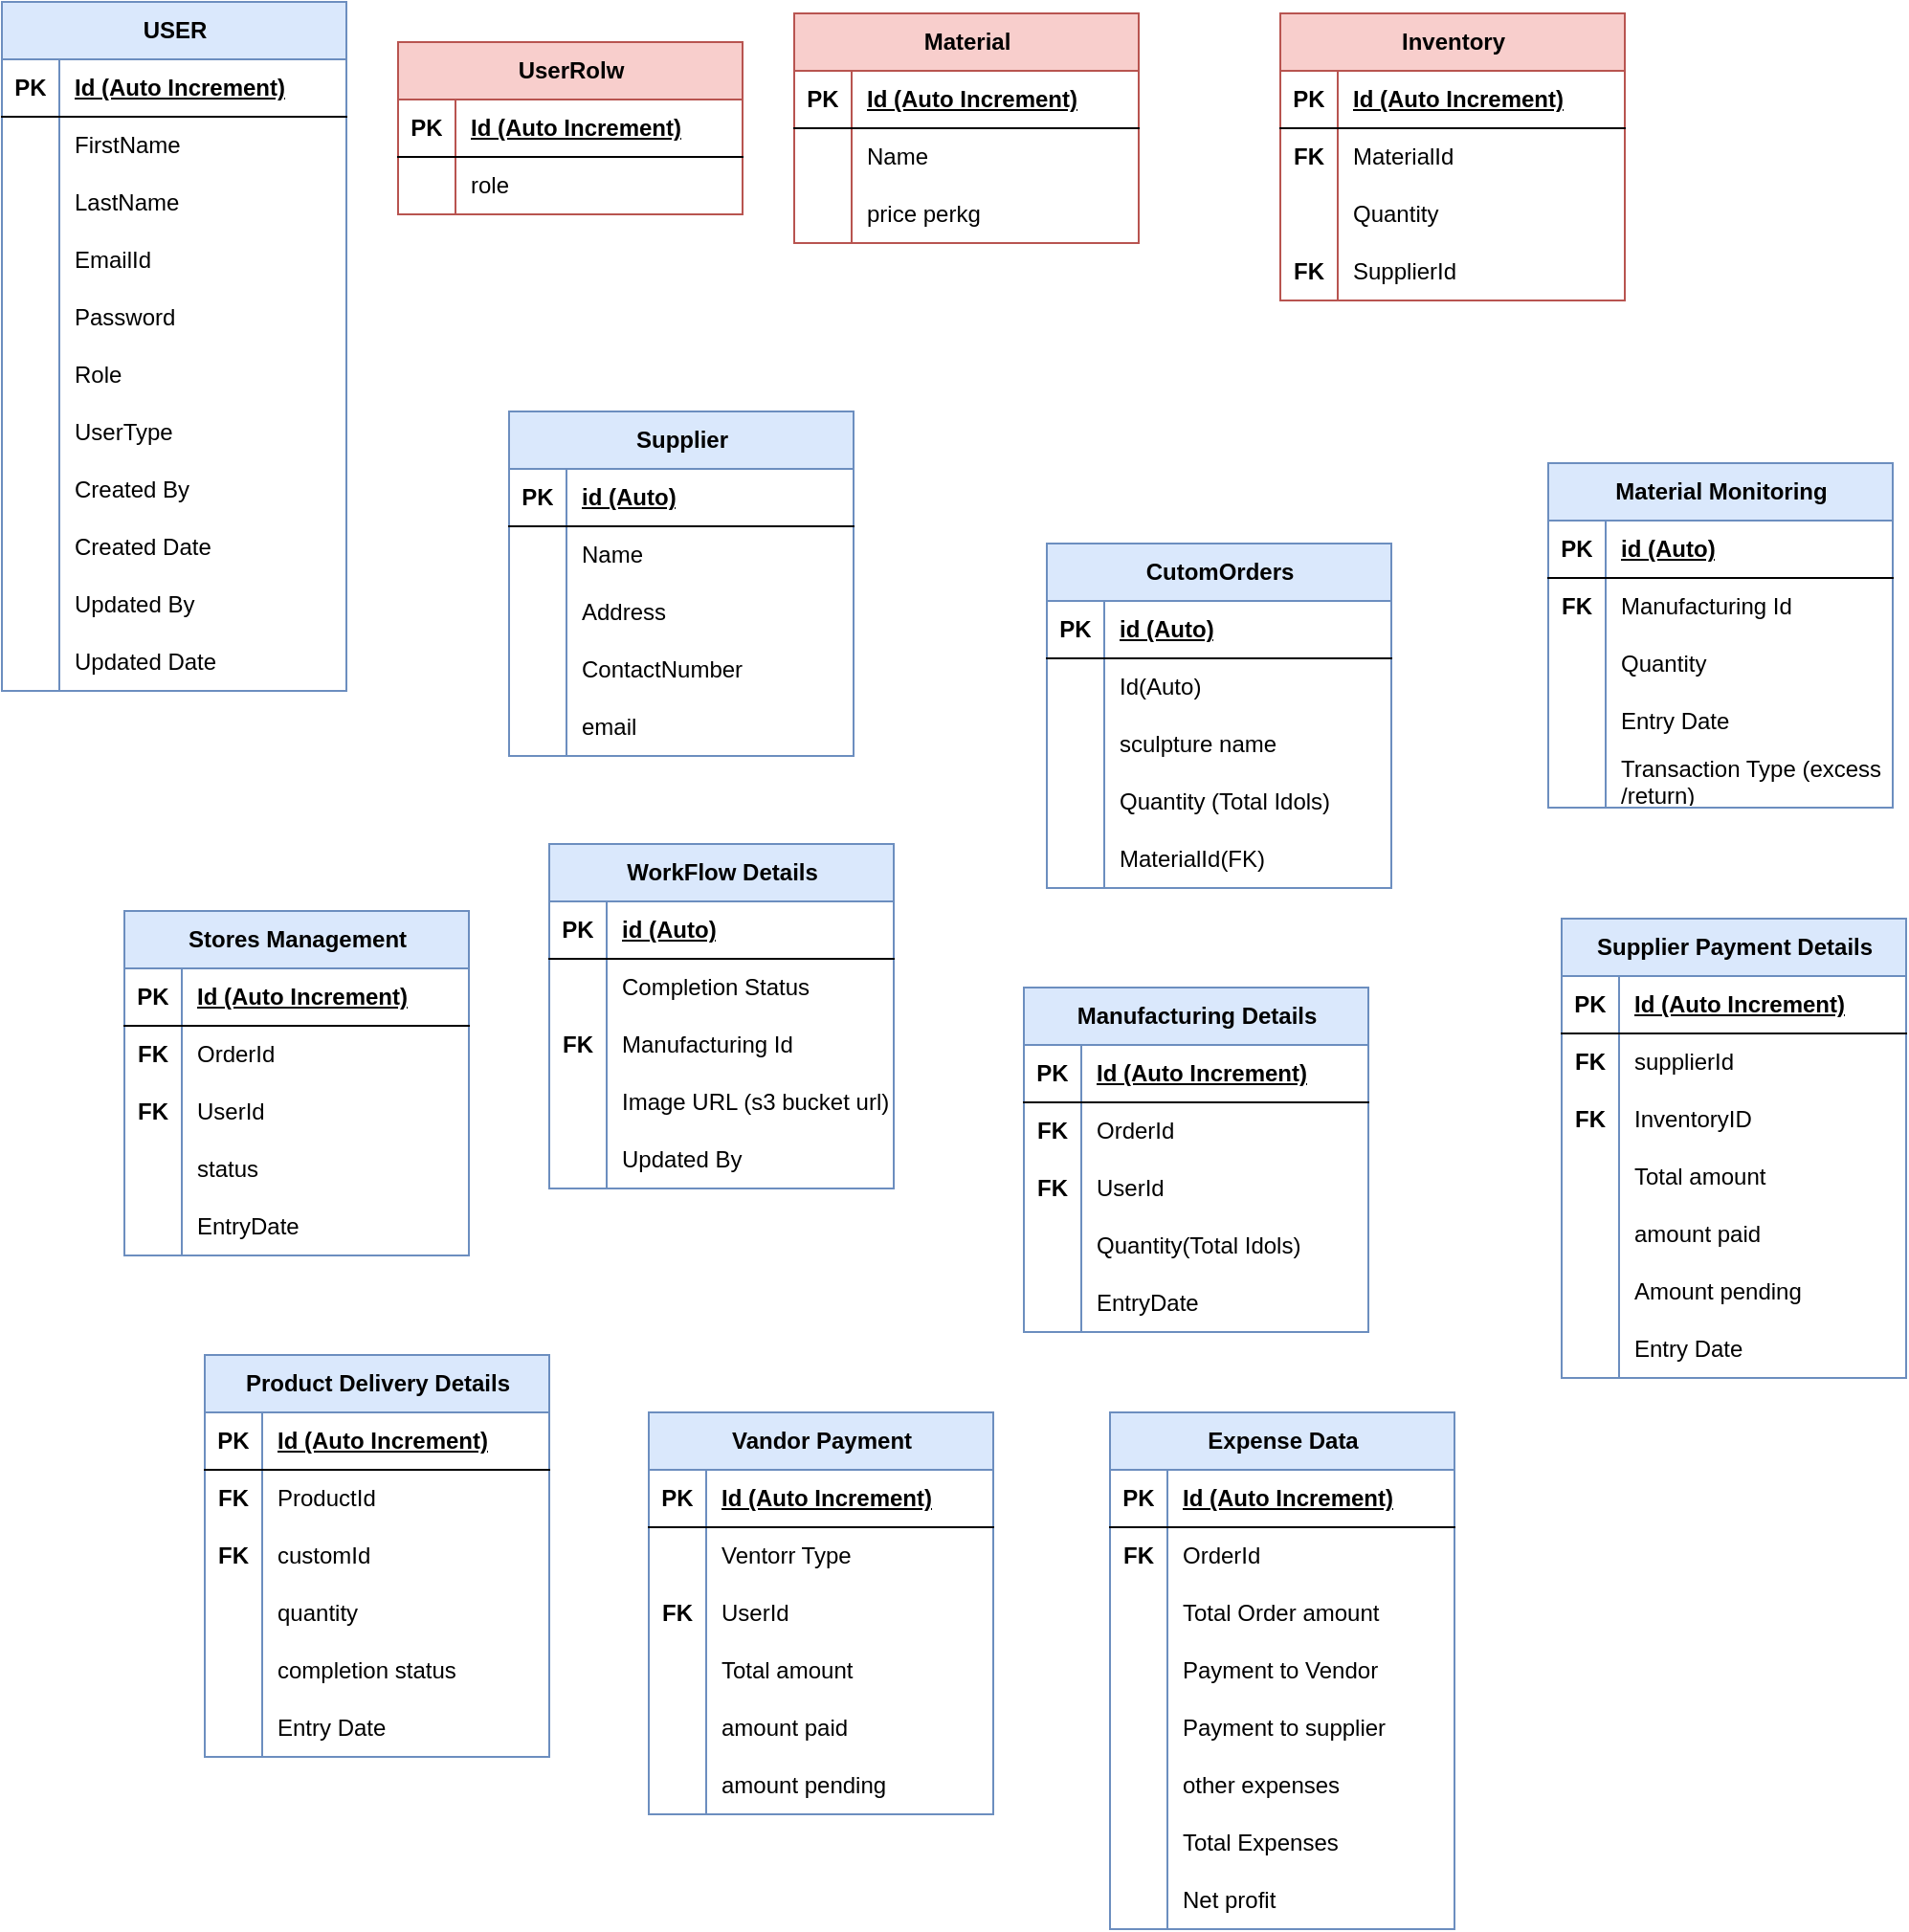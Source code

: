 <mxfile version="21.3.4" type="github">
  <diagram name="Page-1" id="9SJ86SV7VfDdwnPO9iz3">
    <mxGraphModel dx="1900" dy="1673" grid="0" gridSize="10" guides="1" tooltips="1" connect="1" arrows="1" fold="1" page="1" pageScale="1" pageWidth="850" pageHeight="1100" math="0" shadow="0">
      <root>
        <mxCell id="0" />
        <mxCell id="1" parent="0" />
        <mxCell id="g7IwOa8QmqzpSEfWIIUJ-14" value="USER" style="shape=table;startSize=30;container=1;collapsible=1;childLayout=tableLayout;fixedRows=1;rowLines=0;fontStyle=1;align=center;resizeLast=1;html=1;fillColor=#dae8fc;strokeColor=#6c8ebf;" vertex="1" parent="1">
          <mxGeometry x="-95" y="-196" width="180" height="360" as="geometry">
            <mxRectangle x="45" y="47" width="68" height="30" as="alternateBounds" />
          </mxGeometry>
        </mxCell>
        <mxCell id="g7IwOa8QmqzpSEfWIIUJ-15" value="" style="shape=tableRow;horizontal=0;startSize=0;swimlaneHead=0;swimlaneBody=0;fillColor=none;collapsible=0;dropTarget=0;points=[[0,0.5],[1,0.5]];portConstraint=eastwest;top=0;left=0;right=0;bottom=1;" vertex="1" parent="g7IwOa8QmqzpSEfWIIUJ-14">
          <mxGeometry y="30" width="180" height="30" as="geometry" />
        </mxCell>
        <mxCell id="g7IwOa8QmqzpSEfWIIUJ-16" value="PK" style="shape=partialRectangle;connectable=0;fillColor=none;top=0;left=0;bottom=0;right=0;fontStyle=1;overflow=hidden;whiteSpace=wrap;html=1;" vertex="1" parent="g7IwOa8QmqzpSEfWIIUJ-15">
          <mxGeometry width="30" height="30" as="geometry">
            <mxRectangle width="30" height="30" as="alternateBounds" />
          </mxGeometry>
        </mxCell>
        <mxCell id="g7IwOa8QmqzpSEfWIIUJ-17" value="Id (Auto Increment)" style="shape=partialRectangle;connectable=0;fillColor=none;top=0;left=0;bottom=0;right=0;align=left;spacingLeft=6;fontStyle=5;overflow=hidden;whiteSpace=wrap;html=1;" vertex="1" parent="g7IwOa8QmqzpSEfWIIUJ-15">
          <mxGeometry x="30" width="150" height="30" as="geometry">
            <mxRectangle width="150" height="30" as="alternateBounds" />
          </mxGeometry>
        </mxCell>
        <mxCell id="g7IwOa8QmqzpSEfWIIUJ-18" value="" style="shape=tableRow;horizontal=0;startSize=0;swimlaneHead=0;swimlaneBody=0;fillColor=none;collapsible=0;dropTarget=0;points=[[0,0.5],[1,0.5]];portConstraint=eastwest;top=0;left=0;right=0;bottom=0;" vertex="1" parent="g7IwOa8QmqzpSEfWIIUJ-14">
          <mxGeometry y="60" width="180" height="30" as="geometry" />
        </mxCell>
        <mxCell id="g7IwOa8QmqzpSEfWIIUJ-19" value="" style="shape=partialRectangle;connectable=0;fillColor=none;top=0;left=0;bottom=0;right=0;editable=1;overflow=hidden;whiteSpace=wrap;html=1;" vertex="1" parent="g7IwOa8QmqzpSEfWIIUJ-18">
          <mxGeometry width="30" height="30" as="geometry">
            <mxRectangle width="30" height="30" as="alternateBounds" />
          </mxGeometry>
        </mxCell>
        <mxCell id="g7IwOa8QmqzpSEfWIIUJ-20" value="FirstName" style="shape=partialRectangle;connectable=0;fillColor=none;top=0;left=0;bottom=0;right=0;align=left;spacingLeft=6;overflow=hidden;whiteSpace=wrap;html=1;" vertex="1" parent="g7IwOa8QmqzpSEfWIIUJ-18">
          <mxGeometry x="30" width="150" height="30" as="geometry">
            <mxRectangle width="150" height="30" as="alternateBounds" />
          </mxGeometry>
        </mxCell>
        <mxCell id="g7IwOa8QmqzpSEfWIIUJ-21" value="" style="shape=tableRow;horizontal=0;startSize=0;swimlaneHead=0;swimlaneBody=0;fillColor=none;collapsible=0;dropTarget=0;points=[[0,0.5],[1,0.5]];portConstraint=eastwest;top=0;left=0;right=0;bottom=0;" vertex="1" parent="g7IwOa8QmqzpSEfWIIUJ-14">
          <mxGeometry y="90" width="180" height="30" as="geometry" />
        </mxCell>
        <mxCell id="g7IwOa8QmqzpSEfWIIUJ-22" value="" style="shape=partialRectangle;connectable=0;fillColor=none;top=0;left=0;bottom=0;right=0;editable=1;overflow=hidden;whiteSpace=wrap;html=1;" vertex="1" parent="g7IwOa8QmqzpSEfWIIUJ-21">
          <mxGeometry width="30" height="30" as="geometry">
            <mxRectangle width="30" height="30" as="alternateBounds" />
          </mxGeometry>
        </mxCell>
        <mxCell id="g7IwOa8QmqzpSEfWIIUJ-23" value="LastName" style="shape=partialRectangle;connectable=0;fillColor=none;top=0;left=0;bottom=0;right=0;align=left;spacingLeft=6;overflow=hidden;whiteSpace=wrap;html=1;" vertex="1" parent="g7IwOa8QmqzpSEfWIIUJ-21">
          <mxGeometry x="30" width="150" height="30" as="geometry">
            <mxRectangle width="150" height="30" as="alternateBounds" />
          </mxGeometry>
        </mxCell>
        <mxCell id="g7IwOa8QmqzpSEfWIIUJ-24" value="" style="shape=tableRow;horizontal=0;startSize=0;swimlaneHead=0;swimlaneBody=0;fillColor=none;collapsible=0;dropTarget=0;points=[[0,0.5],[1,0.5]];portConstraint=eastwest;top=0;left=0;right=0;bottom=0;" vertex="1" parent="g7IwOa8QmqzpSEfWIIUJ-14">
          <mxGeometry y="120" width="180" height="30" as="geometry" />
        </mxCell>
        <mxCell id="g7IwOa8QmqzpSEfWIIUJ-25" value="" style="shape=partialRectangle;connectable=0;fillColor=none;top=0;left=0;bottom=0;right=0;editable=1;overflow=hidden;whiteSpace=wrap;html=1;" vertex="1" parent="g7IwOa8QmqzpSEfWIIUJ-24">
          <mxGeometry width="30" height="30" as="geometry">
            <mxRectangle width="30" height="30" as="alternateBounds" />
          </mxGeometry>
        </mxCell>
        <mxCell id="g7IwOa8QmqzpSEfWIIUJ-26" value="EmailId" style="shape=partialRectangle;connectable=0;fillColor=none;top=0;left=0;bottom=0;right=0;align=left;spacingLeft=6;overflow=hidden;whiteSpace=wrap;html=1;" vertex="1" parent="g7IwOa8QmqzpSEfWIIUJ-24">
          <mxGeometry x="30" width="150" height="30" as="geometry">
            <mxRectangle width="150" height="30" as="alternateBounds" />
          </mxGeometry>
        </mxCell>
        <mxCell id="g7IwOa8QmqzpSEfWIIUJ-27" value="" style="shape=tableRow;horizontal=0;startSize=0;swimlaneHead=0;swimlaneBody=0;fillColor=none;collapsible=0;dropTarget=0;points=[[0,0.5],[1,0.5]];portConstraint=eastwest;top=0;left=0;right=0;bottom=0;" vertex="1" parent="g7IwOa8QmqzpSEfWIIUJ-14">
          <mxGeometry y="150" width="180" height="30" as="geometry" />
        </mxCell>
        <mxCell id="g7IwOa8QmqzpSEfWIIUJ-28" value="" style="shape=partialRectangle;connectable=0;fillColor=none;top=0;left=0;bottom=0;right=0;editable=1;overflow=hidden;whiteSpace=wrap;html=1;" vertex="1" parent="g7IwOa8QmqzpSEfWIIUJ-27">
          <mxGeometry width="30" height="30" as="geometry">
            <mxRectangle width="30" height="30" as="alternateBounds" />
          </mxGeometry>
        </mxCell>
        <mxCell id="g7IwOa8QmqzpSEfWIIUJ-29" value="Password" style="shape=partialRectangle;connectable=0;fillColor=none;top=0;left=0;bottom=0;right=0;align=left;spacingLeft=6;overflow=hidden;whiteSpace=wrap;html=1;" vertex="1" parent="g7IwOa8QmqzpSEfWIIUJ-27">
          <mxGeometry x="30" width="150" height="30" as="geometry">
            <mxRectangle width="150" height="30" as="alternateBounds" />
          </mxGeometry>
        </mxCell>
        <mxCell id="g7IwOa8QmqzpSEfWIIUJ-39" value="" style="shape=tableRow;horizontal=0;startSize=0;swimlaneHead=0;swimlaneBody=0;fillColor=none;collapsible=0;dropTarget=0;points=[[0,0.5],[1,0.5]];portConstraint=eastwest;top=0;left=0;right=0;bottom=0;" vertex="1" parent="g7IwOa8QmqzpSEfWIIUJ-14">
          <mxGeometry y="180" width="180" height="30" as="geometry" />
        </mxCell>
        <mxCell id="g7IwOa8QmqzpSEfWIIUJ-40" value="" style="shape=partialRectangle;connectable=0;fillColor=none;top=0;left=0;bottom=0;right=0;editable=1;overflow=hidden;whiteSpace=wrap;html=1;" vertex="1" parent="g7IwOa8QmqzpSEfWIIUJ-39">
          <mxGeometry width="30" height="30" as="geometry">
            <mxRectangle width="30" height="30" as="alternateBounds" />
          </mxGeometry>
        </mxCell>
        <mxCell id="g7IwOa8QmqzpSEfWIIUJ-41" value="Role" style="shape=partialRectangle;connectable=0;fillColor=none;top=0;left=0;bottom=0;right=0;align=left;spacingLeft=6;overflow=hidden;whiteSpace=wrap;html=1;" vertex="1" parent="g7IwOa8QmqzpSEfWIIUJ-39">
          <mxGeometry x="30" width="150" height="30" as="geometry">
            <mxRectangle width="150" height="30" as="alternateBounds" />
          </mxGeometry>
        </mxCell>
        <mxCell id="g7IwOa8QmqzpSEfWIIUJ-42" value="" style="shape=tableRow;horizontal=0;startSize=0;swimlaneHead=0;swimlaneBody=0;fillColor=none;collapsible=0;dropTarget=0;points=[[0,0.5],[1,0.5]];portConstraint=eastwest;top=0;left=0;right=0;bottom=0;" vertex="1" parent="g7IwOa8QmqzpSEfWIIUJ-14">
          <mxGeometry y="210" width="180" height="30" as="geometry" />
        </mxCell>
        <mxCell id="g7IwOa8QmqzpSEfWIIUJ-43" value="" style="shape=partialRectangle;connectable=0;fillColor=none;top=0;left=0;bottom=0;right=0;editable=1;overflow=hidden;whiteSpace=wrap;html=1;" vertex="1" parent="g7IwOa8QmqzpSEfWIIUJ-42">
          <mxGeometry width="30" height="30" as="geometry">
            <mxRectangle width="30" height="30" as="alternateBounds" />
          </mxGeometry>
        </mxCell>
        <mxCell id="g7IwOa8QmqzpSEfWIIUJ-44" value="UserType" style="shape=partialRectangle;connectable=0;fillColor=none;top=0;left=0;bottom=0;right=0;align=left;spacingLeft=6;overflow=hidden;whiteSpace=wrap;html=1;" vertex="1" parent="g7IwOa8QmqzpSEfWIIUJ-42">
          <mxGeometry x="30" width="150" height="30" as="geometry">
            <mxRectangle width="150" height="30" as="alternateBounds" />
          </mxGeometry>
        </mxCell>
        <mxCell id="g7IwOa8QmqzpSEfWIIUJ-30" value="" style="shape=tableRow;horizontal=0;startSize=0;swimlaneHead=0;swimlaneBody=0;fillColor=none;collapsible=0;dropTarget=0;points=[[0,0.5],[1,0.5]];portConstraint=eastwest;top=0;left=0;right=0;bottom=0;" vertex="1" parent="g7IwOa8QmqzpSEfWIIUJ-14">
          <mxGeometry y="240" width="180" height="30" as="geometry" />
        </mxCell>
        <mxCell id="g7IwOa8QmqzpSEfWIIUJ-31" value="" style="shape=partialRectangle;connectable=0;fillColor=none;top=0;left=0;bottom=0;right=0;editable=1;overflow=hidden;whiteSpace=wrap;html=1;" vertex="1" parent="g7IwOa8QmqzpSEfWIIUJ-30">
          <mxGeometry width="30" height="30" as="geometry">
            <mxRectangle width="30" height="30" as="alternateBounds" />
          </mxGeometry>
        </mxCell>
        <mxCell id="g7IwOa8QmqzpSEfWIIUJ-32" value="Created By" style="shape=partialRectangle;connectable=0;fillColor=none;top=0;left=0;bottom=0;right=0;align=left;spacingLeft=6;overflow=hidden;whiteSpace=wrap;html=1;" vertex="1" parent="g7IwOa8QmqzpSEfWIIUJ-30">
          <mxGeometry x="30" width="150" height="30" as="geometry">
            <mxRectangle width="150" height="30" as="alternateBounds" />
          </mxGeometry>
        </mxCell>
        <mxCell id="g7IwOa8QmqzpSEfWIIUJ-33" value="" style="shape=tableRow;horizontal=0;startSize=0;swimlaneHead=0;swimlaneBody=0;fillColor=none;collapsible=0;dropTarget=0;points=[[0,0.5],[1,0.5]];portConstraint=eastwest;top=0;left=0;right=0;bottom=0;" vertex="1" parent="g7IwOa8QmqzpSEfWIIUJ-14">
          <mxGeometry y="270" width="180" height="30" as="geometry" />
        </mxCell>
        <mxCell id="g7IwOa8QmqzpSEfWIIUJ-34" value="" style="shape=partialRectangle;connectable=0;fillColor=none;top=0;left=0;bottom=0;right=0;editable=1;overflow=hidden;whiteSpace=wrap;html=1;" vertex="1" parent="g7IwOa8QmqzpSEfWIIUJ-33">
          <mxGeometry width="30" height="30" as="geometry">
            <mxRectangle width="30" height="30" as="alternateBounds" />
          </mxGeometry>
        </mxCell>
        <mxCell id="g7IwOa8QmqzpSEfWIIUJ-35" value="Created Date" style="shape=partialRectangle;connectable=0;fillColor=none;top=0;left=0;bottom=0;right=0;align=left;spacingLeft=6;overflow=hidden;whiteSpace=wrap;html=1;" vertex="1" parent="g7IwOa8QmqzpSEfWIIUJ-33">
          <mxGeometry x="30" width="150" height="30" as="geometry">
            <mxRectangle width="150" height="30" as="alternateBounds" />
          </mxGeometry>
        </mxCell>
        <mxCell id="g7IwOa8QmqzpSEfWIIUJ-45" value="" style="shape=tableRow;horizontal=0;startSize=0;swimlaneHead=0;swimlaneBody=0;fillColor=none;collapsible=0;dropTarget=0;points=[[0,0.5],[1,0.5]];portConstraint=eastwest;top=0;left=0;right=0;bottom=0;" vertex="1" parent="g7IwOa8QmqzpSEfWIIUJ-14">
          <mxGeometry y="300" width="180" height="30" as="geometry" />
        </mxCell>
        <mxCell id="g7IwOa8QmqzpSEfWIIUJ-46" value="" style="shape=partialRectangle;connectable=0;fillColor=none;top=0;left=0;bottom=0;right=0;editable=1;overflow=hidden;whiteSpace=wrap;html=1;" vertex="1" parent="g7IwOa8QmqzpSEfWIIUJ-45">
          <mxGeometry width="30" height="30" as="geometry">
            <mxRectangle width="30" height="30" as="alternateBounds" />
          </mxGeometry>
        </mxCell>
        <mxCell id="g7IwOa8QmqzpSEfWIIUJ-47" value="Updated By" style="shape=partialRectangle;connectable=0;fillColor=none;top=0;left=0;bottom=0;right=0;align=left;spacingLeft=6;overflow=hidden;whiteSpace=wrap;html=1;" vertex="1" parent="g7IwOa8QmqzpSEfWIIUJ-45">
          <mxGeometry x="30" width="150" height="30" as="geometry">
            <mxRectangle width="150" height="30" as="alternateBounds" />
          </mxGeometry>
        </mxCell>
        <mxCell id="g7IwOa8QmqzpSEfWIIUJ-48" value="" style="shape=tableRow;horizontal=0;startSize=0;swimlaneHead=0;swimlaneBody=0;fillColor=none;collapsible=0;dropTarget=0;points=[[0,0.5],[1,0.5]];portConstraint=eastwest;top=0;left=0;right=0;bottom=0;" vertex="1" parent="g7IwOa8QmqzpSEfWIIUJ-14">
          <mxGeometry y="330" width="180" height="30" as="geometry" />
        </mxCell>
        <mxCell id="g7IwOa8QmqzpSEfWIIUJ-49" value="" style="shape=partialRectangle;connectable=0;fillColor=none;top=0;left=0;bottom=0;right=0;editable=1;overflow=hidden;whiteSpace=wrap;html=1;" vertex="1" parent="g7IwOa8QmqzpSEfWIIUJ-48">
          <mxGeometry width="30" height="30" as="geometry">
            <mxRectangle width="30" height="30" as="alternateBounds" />
          </mxGeometry>
        </mxCell>
        <mxCell id="g7IwOa8QmqzpSEfWIIUJ-50" value="Updated Date" style="shape=partialRectangle;connectable=0;fillColor=none;top=0;left=0;bottom=0;right=0;align=left;spacingLeft=6;overflow=hidden;whiteSpace=wrap;html=1;" vertex="1" parent="g7IwOa8QmqzpSEfWIIUJ-48">
          <mxGeometry x="30" width="150" height="30" as="geometry">
            <mxRectangle width="150" height="30" as="alternateBounds" />
          </mxGeometry>
        </mxCell>
        <mxCell id="g7IwOa8QmqzpSEfWIIUJ-51" value="UserRolw" style="shape=table;startSize=30;container=1;collapsible=1;childLayout=tableLayout;fixedRows=1;rowLines=0;fontStyle=1;align=center;resizeLast=1;html=1;fillColor=#f8cecc;strokeColor=#b85450;" vertex="1" parent="1">
          <mxGeometry x="112" y="-175" width="180" height="90" as="geometry" />
        </mxCell>
        <mxCell id="g7IwOa8QmqzpSEfWIIUJ-52" value="" style="shape=tableRow;horizontal=0;startSize=0;swimlaneHead=0;swimlaneBody=0;fillColor=none;collapsible=0;dropTarget=0;points=[[0,0.5],[1,0.5]];portConstraint=eastwest;top=0;left=0;right=0;bottom=1;" vertex="1" parent="g7IwOa8QmqzpSEfWIIUJ-51">
          <mxGeometry y="30" width="180" height="30" as="geometry" />
        </mxCell>
        <mxCell id="g7IwOa8QmqzpSEfWIIUJ-53" value="PK" style="shape=partialRectangle;connectable=0;fillColor=none;top=0;left=0;bottom=0;right=0;fontStyle=1;overflow=hidden;whiteSpace=wrap;html=1;" vertex="1" parent="g7IwOa8QmqzpSEfWIIUJ-52">
          <mxGeometry width="30" height="30" as="geometry">
            <mxRectangle width="30" height="30" as="alternateBounds" />
          </mxGeometry>
        </mxCell>
        <mxCell id="g7IwOa8QmqzpSEfWIIUJ-54" value="Id (Auto Increment)" style="shape=partialRectangle;connectable=0;fillColor=none;top=0;left=0;bottom=0;right=0;align=left;spacingLeft=6;fontStyle=5;overflow=hidden;whiteSpace=wrap;html=1;" vertex="1" parent="g7IwOa8QmqzpSEfWIIUJ-52">
          <mxGeometry x="30" width="150" height="30" as="geometry">
            <mxRectangle width="150" height="30" as="alternateBounds" />
          </mxGeometry>
        </mxCell>
        <mxCell id="g7IwOa8QmqzpSEfWIIUJ-55" value="" style="shape=tableRow;horizontal=0;startSize=0;swimlaneHead=0;swimlaneBody=0;fillColor=none;collapsible=0;dropTarget=0;points=[[0,0.5],[1,0.5]];portConstraint=eastwest;top=0;left=0;right=0;bottom=0;" vertex="1" parent="g7IwOa8QmqzpSEfWIIUJ-51">
          <mxGeometry y="60" width="180" height="30" as="geometry" />
        </mxCell>
        <mxCell id="g7IwOa8QmqzpSEfWIIUJ-56" value="" style="shape=partialRectangle;connectable=0;fillColor=none;top=0;left=0;bottom=0;right=0;editable=1;overflow=hidden;whiteSpace=wrap;html=1;" vertex="1" parent="g7IwOa8QmqzpSEfWIIUJ-55">
          <mxGeometry width="30" height="30" as="geometry">
            <mxRectangle width="30" height="30" as="alternateBounds" />
          </mxGeometry>
        </mxCell>
        <mxCell id="g7IwOa8QmqzpSEfWIIUJ-57" value="role" style="shape=partialRectangle;connectable=0;fillColor=none;top=0;left=0;bottom=0;right=0;align=left;spacingLeft=6;overflow=hidden;whiteSpace=wrap;html=1;" vertex="1" parent="g7IwOa8QmqzpSEfWIIUJ-55">
          <mxGeometry x="30" width="150" height="30" as="geometry">
            <mxRectangle width="150" height="30" as="alternateBounds" />
          </mxGeometry>
        </mxCell>
        <mxCell id="g7IwOa8QmqzpSEfWIIUJ-64" value="Material" style="shape=table;startSize=30;container=1;collapsible=1;childLayout=tableLayout;fixedRows=1;rowLines=0;fontStyle=1;align=center;resizeLast=1;html=1;fillColor=#f8cecc;strokeColor=#b85450;" vertex="1" parent="1">
          <mxGeometry x="319" y="-190" width="180" height="120" as="geometry" />
        </mxCell>
        <mxCell id="g7IwOa8QmqzpSEfWIIUJ-65" value="" style="shape=tableRow;horizontal=0;startSize=0;swimlaneHead=0;swimlaneBody=0;fillColor=none;collapsible=0;dropTarget=0;points=[[0,0.5],[1,0.5]];portConstraint=eastwest;top=0;left=0;right=0;bottom=1;" vertex="1" parent="g7IwOa8QmqzpSEfWIIUJ-64">
          <mxGeometry y="30" width="180" height="30" as="geometry" />
        </mxCell>
        <mxCell id="g7IwOa8QmqzpSEfWIIUJ-66" value="PK" style="shape=partialRectangle;connectable=0;fillColor=none;top=0;left=0;bottom=0;right=0;fontStyle=1;overflow=hidden;whiteSpace=wrap;html=1;" vertex="1" parent="g7IwOa8QmqzpSEfWIIUJ-65">
          <mxGeometry width="30" height="30" as="geometry">
            <mxRectangle width="30" height="30" as="alternateBounds" />
          </mxGeometry>
        </mxCell>
        <mxCell id="g7IwOa8QmqzpSEfWIIUJ-67" value="Id (Auto Increment)" style="shape=partialRectangle;connectable=0;fillColor=none;top=0;left=0;bottom=0;right=0;align=left;spacingLeft=6;fontStyle=5;overflow=hidden;whiteSpace=wrap;html=1;" vertex="1" parent="g7IwOa8QmqzpSEfWIIUJ-65">
          <mxGeometry x="30" width="150" height="30" as="geometry">
            <mxRectangle width="150" height="30" as="alternateBounds" />
          </mxGeometry>
        </mxCell>
        <mxCell id="g7IwOa8QmqzpSEfWIIUJ-68" value="" style="shape=tableRow;horizontal=0;startSize=0;swimlaneHead=0;swimlaneBody=0;fillColor=none;collapsible=0;dropTarget=0;points=[[0,0.5],[1,0.5]];portConstraint=eastwest;top=0;left=0;right=0;bottom=0;" vertex="1" parent="g7IwOa8QmqzpSEfWIIUJ-64">
          <mxGeometry y="60" width="180" height="30" as="geometry" />
        </mxCell>
        <mxCell id="g7IwOa8QmqzpSEfWIIUJ-69" value="" style="shape=partialRectangle;connectable=0;fillColor=none;top=0;left=0;bottom=0;right=0;editable=1;overflow=hidden;whiteSpace=wrap;html=1;" vertex="1" parent="g7IwOa8QmqzpSEfWIIUJ-68">
          <mxGeometry width="30" height="30" as="geometry">
            <mxRectangle width="30" height="30" as="alternateBounds" />
          </mxGeometry>
        </mxCell>
        <mxCell id="g7IwOa8QmqzpSEfWIIUJ-70" value="Name" style="shape=partialRectangle;connectable=0;fillColor=none;top=0;left=0;bottom=0;right=0;align=left;spacingLeft=6;overflow=hidden;whiteSpace=wrap;html=1;" vertex="1" parent="g7IwOa8QmqzpSEfWIIUJ-68">
          <mxGeometry x="30" width="150" height="30" as="geometry">
            <mxRectangle width="150" height="30" as="alternateBounds" />
          </mxGeometry>
        </mxCell>
        <mxCell id="g7IwOa8QmqzpSEfWIIUJ-71" value="" style="shape=tableRow;horizontal=0;startSize=0;swimlaneHead=0;swimlaneBody=0;fillColor=none;collapsible=0;dropTarget=0;points=[[0,0.5],[1,0.5]];portConstraint=eastwest;top=0;left=0;right=0;bottom=0;" vertex="1" parent="g7IwOa8QmqzpSEfWIIUJ-64">
          <mxGeometry y="90" width="180" height="30" as="geometry" />
        </mxCell>
        <mxCell id="g7IwOa8QmqzpSEfWIIUJ-72" value="" style="shape=partialRectangle;connectable=0;fillColor=none;top=0;left=0;bottom=0;right=0;editable=1;overflow=hidden;whiteSpace=wrap;html=1;" vertex="1" parent="g7IwOa8QmqzpSEfWIIUJ-71">
          <mxGeometry width="30" height="30" as="geometry">
            <mxRectangle width="30" height="30" as="alternateBounds" />
          </mxGeometry>
        </mxCell>
        <mxCell id="g7IwOa8QmqzpSEfWIIUJ-73" value="price perkg" style="shape=partialRectangle;connectable=0;fillColor=none;top=0;left=0;bottom=0;right=0;align=left;spacingLeft=6;overflow=hidden;whiteSpace=wrap;html=1;" vertex="1" parent="g7IwOa8QmqzpSEfWIIUJ-71">
          <mxGeometry x="30" width="150" height="30" as="geometry">
            <mxRectangle width="150" height="30" as="alternateBounds" />
          </mxGeometry>
        </mxCell>
        <mxCell id="g7IwOa8QmqzpSEfWIIUJ-74" value="Supplier" style="shape=table;startSize=30;container=1;collapsible=1;childLayout=tableLayout;fixedRows=1;rowLines=0;fontStyle=1;align=center;resizeLast=1;html=1;fillColor=#dae8fc;strokeColor=#6c8ebf;" vertex="1" parent="1">
          <mxGeometry x="170" y="18" width="180" height="180" as="geometry" />
        </mxCell>
        <mxCell id="g7IwOa8QmqzpSEfWIIUJ-75" value="" style="shape=tableRow;horizontal=0;startSize=0;swimlaneHead=0;swimlaneBody=0;fillColor=none;collapsible=0;dropTarget=0;points=[[0,0.5],[1,0.5]];portConstraint=eastwest;top=0;left=0;right=0;bottom=1;" vertex="1" parent="g7IwOa8QmqzpSEfWIIUJ-74">
          <mxGeometry y="30" width="180" height="30" as="geometry" />
        </mxCell>
        <mxCell id="g7IwOa8QmqzpSEfWIIUJ-76" value="PK" style="shape=partialRectangle;connectable=0;fillColor=none;top=0;left=0;bottom=0;right=0;fontStyle=1;overflow=hidden;whiteSpace=wrap;html=1;" vertex="1" parent="g7IwOa8QmqzpSEfWIIUJ-75">
          <mxGeometry width="30" height="30" as="geometry">
            <mxRectangle width="30" height="30" as="alternateBounds" />
          </mxGeometry>
        </mxCell>
        <mxCell id="g7IwOa8QmqzpSEfWIIUJ-77" value="id (Auto)" style="shape=partialRectangle;connectable=0;fillColor=none;top=0;left=0;bottom=0;right=0;align=left;spacingLeft=6;fontStyle=5;overflow=hidden;whiteSpace=wrap;html=1;" vertex="1" parent="g7IwOa8QmqzpSEfWIIUJ-75">
          <mxGeometry x="30" width="150" height="30" as="geometry">
            <mxRectangle width="150" height="30" as="alternateBounds" />
          </mxGeometry>
        </mxCell>
        <mxCell id="g7IwOa8QmqzpSEfWIIUJ-78" value="" style="shape=tableRow;horizontal=0;startSize=0;swimlaneHead=0;swimlaneBody=0;fillColor=none;collapsible=0;dropTarget=0;points=[[0,0.5],[1,0.5]];portConstraint=eastwest;top=0;left=0;right=0;bottom=0;" vertex="1" parent="g7IwOa8QmqzpSEfWIIUJ-74">
          <mxGeometry y="60" width="180" height="30" as="geometry" />
        </mxCell>
        <mxCell id="g7IwOa8QmqzpSEfWIIUJ-79" value="" style="shape=partialRectangle;connectable=0;fillColor=none;top=0;left=0;bottom=0;right=0;editable=1;overflow=hidden;whiteSpace=wrap;html=1;" vertex="1" parent="g7IwOa8QmqzpSEfWIIUJ-78">
          <mxGeometry width="30" height="30" as="geometry">
            <mxRectangle width="30" height="30" as="alternateBounds" />
          </mxGeometry>
        </mxCell>
        <mxCell id="g7IwOa8QmqzpSEfWIIUJ-80" value="Name" style="shape=partialRectangle;connectable=0;fillColor=none;top=0;left=0;bottom=0;right=0;align=left;spacingLeft=6;overflow=hidden;whiteSpace=wrap;html=1;" vertex="1" parent="g7IwOa8QmqzpSEfWIIUJ-78">
          <mxGeometry x="30" width="150" height="30" as="geometry">
            <mxRectangle width="150" height="30" as="alternateBounds" />
          </mxGeometry>
        </mxCell>
        <mxCell id="g7IwOa8QmqzpSEfWIIUJ-81" value="" style="shape=tableRow;horizontal=0;startSize=0;swimlaneHead=0;swimlaneBody=0;fillColor=none;collapsible=0;dropTarget=0;points=[[0,0.5],[1,0.5]];portConstraint=eastwest;top=0;left=0;right=0;bottom=0;" vertex="1" parent="g7IwOa8QmqzpSEfWIIUJ-74">
          <mxGeometry y="90" width="180" height="30" as="geometry" />
        </mxCell>
        <mxCell id="g7IwOa8QmqzpSEfWIIUJ-82" value="" style="shape=partialRectangle;connectable=0;fillColor=none;top=0;left=0;bottom=0;right=0;editable=1;overflow=hidden;whiteSpace=wrap;html=1;" vertex="1" parent="g7IwOa8QmqzpSEfWIIUJ-81">
          <mxGeometry width="30" height="30" as="geometry">
            <mxRectangle width="30" height="30" as="alternateBounds" />
          </mxGeometry>
        </mxCell>
        <mxCell id="g7IwOa8QmqzpSEfWIIUJ-83" value="Address" style="shape=partialRectangle;connectable=0;fillColor=none;top=0;left=0;bottom=0;right=0;align=left;spacingLeft=6;overflow=hidden;whiteSpace=wrap;html=1;" vertex="1" parent="g7IwOa8QmqzpSEfWIIUJ-81">
          <mxGeometry x="30" width="150" height="30" as="geometry">
            <mxRectangle width="150" height="30" as="alternateBounds" />
          </mxGeometry>
        </mxCell>
        <mxCell id="g7IwOa8QmqzpSEfWIIUJ-84" value="" style="shape=tableRow;horizontal=0;startSize=0;swimlaneHead=0;swimlaneBody=0;fillColor=none;collapsible=0;dropTarget=0;points=[[0,0.5],[1,0.5]];portConstraint=eastwest;top=0;left=0;right=0;bottom=0;" vertex="1" parent="g7IwOa8QmqzpSEfWIIUJ-74">
          <mxGeometry y="120" width="180" height="30" as="geometry" />
        </mxCell>
        <mxCell id="g7IwOa8QmqzpSEfWIIUJ-85" value="" style="shape=partialRectangle;connectable=0;fillColor=none;top=0;left=0;bottom=0;right=0;editable=1;overflow=hidden;whiteSpace=wrap;html=1;" vertex="1" parent="g7IwOa8QmqzpSEfWIIUJ-84">
          <mxGeometry width="30" height="30" as="geometry">
            <mxRectangle width="30" height="30" as="alternateBounds" />
          </mxGeometry>
        </mxCell>
        <mxCell id="g7IwOa8QmqzpSEfWIIUJ-86" value="ContactNumber" style="shape=partialRectangle;connectable=0;fillColor=none;top=0;left=0;bottom=0;right=0;align=left;spacingLeft=6;overflow=hidden;whiteSpace=wrap;html=1;" vertex="1" parent="g7IwOa8QmqzpSEfWIIUJ-84">
          <mxGeometry x="30" width="150" height="30" as="geometry">
            <mxRectangle width="150" height="30" as="alternateBounds" />
          </mxGeometry>
        </mxCell>
        <mxCell id="g7IwOa8QmqzpSEfWIIUJ-87" value="" style="shape=tableRow;horizontal=0;startSize=0;swimlaneHead=0;swimlaneBody=0;fillColor=none;collapsible=0;dropTarget=0;points=[[0,0.5],[1,0.5]];portConstraint=eastwest;top=0;left=0;right=0;bottom=0;" vertex="1" parent="g7IwOa8QmqzpSEfWIIUJ-74">
          <mxGeometry y="150" width="180" height="30" as="geometry" />
        </mxCell>
        <mxCell id="g7IwOa8QmqzpSEfWIIUJ-88" value="" style="shape=partialRectangle;connectable=0;fillColor=none;top=0;left=0;bottom=0;right=0;editable=1;overflow=hidden;whiteSpace=wrap;html=1;" vertex="1" parent="g7IwOa8QmqzpSEfWIIUJ-87">
          <mxGeometry width="30" height="30" as="geometry">
            <mxRectangle width="30" height="30" as="alternateBounds" />
          </mxGeometry>
        </mxCell>
        <mxCell id="g7IwOa8QmqzpSEfWIIUJ-89" value="email" style="shape=partialRectangle;connectable=0;fillColor=none;top=0;left=0;bottom=0;right=0;align=left;spacingLeft=6;overflow=hidden;whiteSpace=wrap;html=1;" vertex="1" parent="g7IwOa8QmqzpSEfWIIUJ-87">
          <mxGeometry x="30" width="150" height="30" as="geometry">
            <mxRectangle width="150" height="30" as="alternateBounds" />
          </mxGeometry>
        </mxCell>
        <mxCell id="g7IwOa8QmqzpSEfWIIUJ-90" value="Inventory" style="shape=table;startSize=30;container=1;collapsible=1;childLayout=tableLayout;fixedRows=1;rowLines=0;fontStyle=1;align=center;resizeLast=1;html=1;fillColor=#f8cecc;strokeColor=#b85450;" vertex="1" parent="1">
          <mxGeometry x="573" y="-190" width="180" height="150" as="geometry" />
        </mxCell>
        <mxCell id="g7IwOa8QmqzpSEfWIIUJ-91" value="" style="shape=tableRow;horizontal=0;startSize=0;swimlaneHead=0;swimlaneBody=0;fillColor=none;collapsible=0;dropTarget=0;points=[[0,0.5],[1,0.5]];portConstraint=eastwest;top=0;left=0;right=0;bottom=1;" vertex="1" parent="g7IwOa8QmqzpSEfWIIUJ-90">
          <mxGeometry y="30" width="180" height="30" as="geometry" />
        </mxCell>
        <mxCell id="g7IwOa8QmqzpSEfWIIUJ-92" value="PK" style="shape=partialRectangle;connectable=0;fillColor=none;top=0;left=0;bottom=0;right=0;fontStyle=1;overflow=hidden;whiteSpace=wrap;html=1;" vertex="1" parent="g7IwOa8QmqzpSEfWIIUJ-91">
          <mxGeometry width="30" height="30" as="geometry">
            <mxRectangle width="30" height="30" as="alternateBounds" />
          </mxGeometry>
        </mxCell>
        <mxCell id="g7IwOa8QmqzpSEfWIIUJ-93" value="Id (Auto Increment)" style="shape=partialRectangle;connectable=0;fillColor=none;top=0;left=0;bottom=0;right=0;align=left;spacingLeft=6;fontStyle=5;overflow=hidden;whiteSpace=wrap;html=1;" vertex="1" parent="g7IwOa8QmqzpSEfWIIUJ-91">
          <mxGeometry x="30" width="150" height="30" as="geometry">
            <mxRectangle width="150" height="30" as="alternateBounds" />
          </mxGeometry>
        </mxCell>
        <mxCell id="g7IwOa8QmqzpSEfWIIUJ-94" value="" style="shape=tableRow;horizontal=0;startSize=0;swimlaneHead=0;swimlaneBody=0;fillColor=none;collapsible=0;dropTarget=0;points=[[0,0.5],[1,0.5]];portConstraint=eastwest;top=0;left=0;right=0;bottom=0;" vertex="1" parent="g7IwOa8QmqzpSEfWIIUJ-90">
          <mxGeometry y="60" width="180" height="30" as="geometry" />
        </mxCell>
        <mxCell id="g7IwOa8QmqzpSEfWIIUJ-95" value="&lt;b style=&quot;border-color: var(--border-color);&quot;&gt;FK&lt;/b&gt;" style="shape=partialRectangle;connectable=0;fillColor=none;top=0;left=0;bottom=0;right=0;editable=1;overflow=hidden;whiteSpace=wrap;html=1;" vertex="1" parent="g7IwOa8QmqzpSEfWIIUJ-94">
          <mxGeometry width="30" height="30" as="geometry">
            <mxRectangle width="30" height="30" as="alternateBounds" />
          </mxGeometry>
        </mxCell>
        <mxCell id="g7IwOa8QmqzpSEfWIIUJ-96" value="MaterialId" style="shape=partialRectangle;connectable=0;fillColor=none;top=0;left=0;bottom=0;right=0;align=left;spacingLeft=6;overflow=hidden;whiteSpace=wrap;html=1;" vertex="1" parent="g7IwOa8QmqzpSEfWIIUJ-94">
          <mxGeometry x="30" width="150" height="30" as="geometry">
            <mxRectangle width="150" height="30" as="alternateBounds" />
          </mxGeometry>
        </mxCell>
        <mxCell id="g7IwOa8QmqzpSEfWIIUJ-97" value="" style="shape=tableRow;horizontal=0;startSize=0;swimlaneHead=0;swimlaneBody=0;fillColor=none;collapsible=0;dropTarget=0;points=[[0,0.5],[1,0.5]];portConstraint=eastwest;top=0;left=0;right=0;bottom=0;" vertex="1" parent="g7IwOa8QmqzpSEfWIIUJ-90">
          <mxGeometry y="90" width="180" height="30" as="geometry" />
        </mxCell>
        <mxCell id="g7IwOa8QmqzpSEfWIIUJ-98" value="" style="shape=partialRectangle;connectable=0;fillColor=none;top=0;left=0;bottom=0;right=0;editable=1;overflow=hidden;whiteSpace=wrap;html=1;" vertex="1" parent="g7IwOa8QmqzpSEfWIIUJ-97">
          <mxGeometry width="30" height="30" as="geometry">
            <mxRectangle width="30" height="30" as="alternateBounds" />
          </mxGeometry>
        </mxCell>
        <mxCell id="g7IwOa8QmqzpSEfWIIUJ-99" value="Quantity" style="shape=partialRectangle;connectable=0;fillColor=none;top=0;left=0;bottom=0;right=0;align=left;spacingLeft=6;overflow=hidden;whiteSpace=wrap;html=1;" vertex="1" parent="g7IwOa8QmqzpSEfWIIUJ-97">
          <mxGeometry x="30" width="150" height="30" as="geometry">
            <mxRectangle width="150" height="30" as="alternateBounds" />
          </mxGeometry>
        </mxCell>
        <mxCell id="g7IwOa8QmqzpSEfWIIUJ-100" value="" style="shape=tableRow;horizontal=0;startSize=0;swimlaneHead=0;swimlaneBody=0;fillColor=none;collapsible=0;dropTarget=0;points=[[0,0.5],[1,0.5]];portConstraint=eastwest;top=0;left=0;right=0;bottom=0;" vertex="1" parent="g7IwOa8QmqzpSEfWIIUJ-90">
          <mxGeometry y="120" width="180" height="30" as="geometry" />
        </mxCell>
        <mxCell id="g7IwOa8QmqzpSEfWIIUJ-101" value="&lt;b style=&quot;border-color: var(--border-color);&quot;&gt;FK&lt;/b&gt;" style="shape=partialRectangle;connectable=0;fillColor=none;top=0;left=0;bottom=0;right=0;editable=1;overflow=hidden;whiteSpace=wrap;html=1;" vertex="1" parent="g7IwOa8QmqzpSEfWIIUJ-100">
          <mxGeometry width="30" height="30" as="geometry">
            <mxRectangle width="30" height="30" as="alternateBounds" />
          </mxGeometry>
        </mxCell>
        <mxCell id="g7IwOa8QmqzpSEfWIIUJ-102" value="SupplierId" style="shape=partialRectangle;connectable=0;fillColor=none;top=0;left=0;bottom=0;right=0;align=left;spacingLeft=6;overflow=hidden;whiteSpace=wrap;html=1;" vertex="1" parent="g7IwOa8QmqzpSEfWIIUJ-100">
          <mxGeometry x="30" width="150" height="30" as="geometry">
            <mxRectangle width="150" height="30" as="alternateBounds" />
          </mxGeometry>
        </mxCell>
        <mxCell id="g7IwOa8QmqzpSEfWIIUJ-103" value="CutomOrders" style="shape=table;startSize=30;container=1;collapsible=1;childLayout=tableLayout;fixedRows=1;rowLines=0;fontStyle=1;align=center;resizeLast=1;html=1;fillColor=#dae8fc;strokeColor=#6c8ebf;" vertex="1" parent="1">
          <mxGeometry x="451" y="87" width="180" height="180" as="geometry" />
        </mxCell>
        <mxCell id="g7IwOa8QmqzpSEfWIIUJ-104" value="" style="shape=tableRow;horizontal=0;startSize=0;swimlaneHead=0;swimlaneBody=0;fillColor=none;collapsible=0;dropTarget=0;points=[[0,0.5],[1,0.5]];portConstraint=eastwest;top=0;left=0;right=0;bottom=1;" vertex="1" parent="g7IwOa8QmqzpSEfWIIUJ-103">
          <mxGeometry y="30" width="180" height="30" as="geometry" />
        </mxCell>
        <mxCell id="g7IwOa8QmqzpSEfWIIUJ-105" value="PK" style="shape=partialRectangle;connectable=0;fillColor=none;top=0;left=0;bottom=0;right=0;fontStyle=1;overflow=hidden;whiteSpace=wrap;html=1;" vertex="1" parent="g7IwOa8QmqzpSEfWIIUJ-104">
          <mxGeometry width="30" height="30" as="geometry">
            <mxRectangle width="30" height="30" as="alternateBounds" />
          </mxGeometry>
        </mxCell>
        <mxCell id="g7IwOa8QmqzpSEfWIIUJ-106" value="id (Auto)" style="shape=partialRectangle;connectable=0;fillColor=none;top=0;left=0;bottom=0;right=0;align=left;spacingLeft=6;fontStyle=5;overflow=hidden;whiteSpace=wrap;html=1;" vertex="1" parent="g7IwOa8QmqzpSEfWIIUJ-104">
          <mxGeometry x="30" width="150" height="30" as="geometry">
            <mxRectangle width="150" height="30" as="alternateBounds" />
          </mxGeometry>
        </mxCell>
        <mxCell id="g7IwOa8QmqzpSEfWIIUJ-107" value="" style="shape=tableRow;horizontal=0;startSize=0;swimlaneHead=0;swimlaneBody=0;fillColor=none;collapsible=0;dropTarget=0;points=[[0,0.5],[1,0.5]];portConstraint=eastwest;top=0;left=0;right=0;bottom=0;" vertex="1" parent="g7IwOa8QmqzpSEfWIIUJ-103">
          <mxGeometry y="60" width="180" height="30" as="geometry" />
        </mxCell>
        <mxCell id="g7IwOa8QmqzpSEfWIIUJ-108" value="" style="shape=partialRectangle;connectable=0;fillColor=none;top=0;left=0;bottom=0;right=0;editable=1;overflow=hidden;whiteSpace=wrap;html=1;" vertex="1" parent="g7IwOa8QmqzpSEfWIIUJ-107">
          <mxGeometry width="30" height="30" as="geometry">
            <mxRectangle width="30" height="30" as="alternateBounds" />
          </mxGeometry>
        </mxCell>
        <mxCell id="g7IwOa8QmqzpSEfWIIUJ-109" value="Id(Auto)" style="shape=partialRectangle;connectable=0;fillColor=none;top=0;left=0;bottom=0;right=0;align=left;spacingLeft=6;overflow=hidden;whiteSpace=wrap;html=1;" vertex="1" parent="g7IwOa8QmqzpSEfWIIUJ-107">
          <mxGeometry x="30" width="150" height="30" as="geometry">
            <mxRectangle width="150" height="30" as="alternateBounds" />
          </mxGeometry>
        </mxCell>
        <mxCell id="g7IwOa8QmqzpSEfWIIUJ-110" value="" style="shape=tableRow;horizontal=0;startSize=0;swimlaneHead=0;swimlaneBody=0;fillColor=none;collapsible=0;dropTarget=0;points=[[0,0.5],[1,0.5]];portConstraint=eastwest;top=0;left=0;right=0;bottom=0;" vertex="1" parent="g7IwOa8QmqzpSEfWIIUJ-103">
          <mxGeometry y="90" width="180" height="30" as="geometry" />
        </mxCell>
        <mxCell id="g7IwOa8QmqzpSEfWIIUJ-111" value="" style="shape=partialRectangle;connectable=0;fillColor=none;top=0;left=0;bottom=0;right=0;editable=1;overflow=hidden;whiteSpace=wrap;html=1;" vertex="1" parent="g7IwOa8QmqzpSEfWIIUJ-110">
          <mxGeometry width="30" height="30" as="geometry">
            <mxRectangle width="30" height="30" as="alternateBounds" />
          </mxGeometry>
        </mxCell>
        <mxCell id="g7IwOa8QmqzpSEfWIIUJ-112" value="sculpture name" style="shape=partialRectangle;connectable=0;fillColor=none;top=0;left=0;bottom=0;right=0;align=left;spacingLeft=6;overflow=hidden;whiteSpace=wrap;html=1;" vertex="1" parent="g7IwOa8QmqzpSEfWIIUJ-110">
          <mxGeometry x="30" width="150" height="30" as="geometry">
            <mxRectangle width="150" height="30" as="alternateBounds" />
          </mxGeometry>
        </mxCell>
        <mxCell id="g7IwOa8QmqzpSEfWIIUJ-113" value="" style="shape=tableRow;horizontal=0;startSize=0;swimlaneHead=0;swimlaneBody=0;fillColor=none;collapsible=0;dropTarget=0;points=[[0,0.5],[1,0.5]];portConstraint=eastwest;top=0;left=0;right=0;bottom=0;" vertex="1" parent="g7IwOa8QmqzpSEfWIIUJ-103">
          <mxGeometry y="120" width="180" height="30" as="geometry" />
        </mxCell>
        <mxCell id="g7IwOa8QmqzpSEfWIIUJ-114" value="" style="shape=partialRectangle;connectable=0;fillColor=none;top=0;left=0;bottom=0;right=0;editable=1;overflow=hidden;whiteSpace=wrap;html=1;" vertex="1" parent="g7IwOa8QmqzpSEfWIIUJ-113">
          <mxGeometry width="30" height="30" as="geometry">
            <mxRectangle width="30" height="30" as="alternateBounds" />
          </mxGeometry>
        </mxCell>
        <mxCell id="g7IwOa8QmqzpSEfWIIUJ-115" value="Quantity (Total Idols)" style="shape=partialRectangle;connectable=0;fillColor=none;top=0;left=0;bottom=0;right=0;align=left;spacingLeft=6;overflow=hidden;whiteSpace=wrap;html=1;" vertex="1" parent="g7IwOa8QmqzpSEfWIIUJ-113">
          <mxGeometry x="30" width="150" height="30" as="geometry">
            <mxRectangle width="150" height="30" as="alternateBounds" />
          </mxGeometry>
        </mxCell>
        <mxCell id="g7IwOa8QmqzpSEfWIIUJ-116" value="" style="shape=tableRow;horizontal=0;startSize=0;swimlaneHead=0;swimlaneBody=0;fillColor=none;collapsible=0;dropTarget=0;points=[[0,0.5],[1,0.5]];portConstraint=eastwest;top=0;left=0;right=0;bottom=0;" vertex="1" parent="g7IwOa8QmqzpSEfWIIUJ-103">
          <mxGeometry y="150" width="180" height="30" as="geometry" />
        </mxCell>
        <mxCell id="g7IwOa8QmqzpSEfWIIUJ-117" value="" style="shape=partialRectangle;connectable=0;fillColor=none;top=0;left=0;bottom=0;right=0;editable=1;overflow=hidden;whiteSpace=wrap;html=1;" vertex="1" parent="g7IwOa8QmqzpSEfWIIUJ-116">
          <mxGeometry width="30" height="30" as="geometry">
            <mxRectangle width="30" height="30" as="alternateBounds" />
          </mxGeometry>
        </mxCell>
        <mxCell id="g7IwOa8QmqzpSEfWIIUJ-118" value="MaterialId(FK)" style="shape=partialRectangle;connectable=0;fillColor=none;top=0;left=0;bottom=0;right=0;align=left;spacingLeft=6;overflow=hidden;whiteSpace=wrap;html=1;" vertex="1" parent="g7IwOa8QmqzpSEfWIIUJ-116">
          <mxGeometry x="30" width="150" height="30" as="geometry">
            <mxRectangle width="150" height="30" as="alternateBounds" />
          </mxGeometry>
        </mxCell>
        <mxCell id="g7IwOa8QmqzpSEfWIIUJ-119" value="Manufacturing Details" style="shape=table;startSize=30;container=1;collapsible=1;childLayout=tableLayout;fixedRows=1;rowLines=0;fontStyle=1;align=center;resizeLast=1;html=1;fillColor=#dae8fc;strokeColor=#6c8ebf;" vertex="1" parent="1">
          <mxGeometry x="439" y="319" width="180" height="180" as="geometry">
            <mxRectangle x="45" y="47" width="68" height="30" as="alternateBounds" />
          </mxGeometry>
        </mxCell>
        <mxCell id="g7IwOa8QmqzpSEfWIIUJ-120" value="" style="shape=tableRow;horizontal=0;startSize=0;swimlaneHead=0;swimlaneBody=0;fillColor=none;collapsible=0;dropTarget=0;points=[[0,0.5],[1,0.5]];portConstraint=eastwest;top=0;left=0;right=0;bottom=1;" vertex="1" parent="g7IwOa8QmqzpSEfWIIUJ-119">
          <mxGeometry y="30" width="180" height="30" as="geometry" />
        </mxCell>
        <mxCell id="g7IwOa8QmqzpSEfWIIUJ-121" value="PK" style="shape=partialRectangle;connectable=0;fillColor=none;top=0;left=0;bottom=0;right=0;fontStyle=1;overflow=hidden;whiteSpace=wrap;html=1;" vertex="1" parent="g7IwOa8QmqzpSEfWIIUJ-120">
          <mxGeometry width="30" height="30" as="geometry">
            <mxRectangle width="30" height="30" as="alternateBounds" />
          </mxGeometry>
        </mxCell>
        <mxCell id="g7IwOa8QmqzpSEfWIIUJ-122" value="Id (Auto Increment)" style="shape=partialRectangle;connectable=0;fillColor=none;top=0;left=0;bottom=0;right=0;align=left;spacingLeft=6;fontStyle=5;overflow=hidden;whiteSpace=wrap;html=1;" vertex="1" parent="g7IwOa8QmqzpSEfWIIUJ-120">
          <mxGeometry x="30" width="150" height="30" as="geometry">
            <mxRectangle width="150" height="30" as="alternateBounds" />
          </mxGeometry>
        </mxCell>
        <mxCell id="g7IwOa8QmqzpSEfWIIUJ-123" value="" style="shape=tableRow;horizontal=0;startSize=0;swimlaneHead=0;swimlaneBody=0;fillColor=none;collapsible=0;dropTarget=0;points=[[0,0.5],[1,0.5]];portConstraint=eastwest;top=0;left=0;right=0;bottom=0;" vertex="1" parent="g7IwOa8QmqzpSEfWIIUJ-119">
          <mxGeometry y="60" width="180" height="30" as="geometry" />
        </mxCell>
        <mxCell id="g7IwOa8QmqzpSEfWIIUJ-124" value="&lt;b style=&quot;border-color: var(--border-color);&quot;&gt;FK&lt;/b&gt;" style="shape=partialRectangle;connectable=0;fillColor=none;top=0;left=0;bottom=0;right=0;editable=1;overflow=hidden;whiteSpace=wrap;html=1;" vertex="1" parent="g7IwOa8QmqzpSEfWIIUJ-123">
          <mxGeometry width="30" height="30" as="geometry">
            <mxRectangle width="30" height="30" as="alternateBounds" />
          </mxGeometry>
        </mxCell>
        <mxCell id="g7IwOa8QmqzpSEfWIIUJ-125" value="OrderId" style="shape=partialRectangle;connectable=0;fillColor=none;top=0;left=0;bottom=0;right=0;align=left;spacingLeft=6;overflow=hidden;whiteSpace=wrap;html=1;" vertex="1" parent="g7IwOa8QmqzpSEfWIIUJ-123">
          <mxGeometry x="30" width="150" height="30" as="geometry">
            <mxRectangle width="150" height="30" as="alternateBounds" />
          </mxGeometry>
        </mxCell>
        <mxCell id="g7IwOa8QmqzpSEfWIIUJ-126" value="" style="shape=tableRow;horizontal=0;startSize=0;swimlaneHead=0;swimlaneBody=0;fillColor=none;collapsible=0;dropTarget=0;points=[[0,0.5],[1,0.5]];portConstraint=eastwest;top=0;left=0;right=0;bottom=0;" vertex="1" parent="g7IwOa8QmqzpSEfWIIUJ-119">
          <mxGeometry y="90" width="180" height="30" as="geometry" />
        </mxCell>
        <mxCell id="g7IwOa8QmqzpSEfWIIUJ-127" value="&lt;b style=&quot;border-color: var(--border-color);&quot;&gt;FK&lt;/b&gt;" style="shape=partialRectangle;connectable=0;fillColor=none;top=0;left=0;bottom=0;right=0;editable=1;overflow=hidden;whiteSpace=wrap;html=1;" vertex="1" parent="g7IwOa8QmqzpSEfWIIUJ-126">
          <mxGeometry width="30" height="30" as="geometry">
            <mxRectangle width="30" height="30" as="alternateBounds" />
          </mxGeometry>
        </mxCell>
        <mxCell id="g7IwOa8QmqzpSEfWIIUJ-128" value="UserId" style="shape=partialRectangle;connectable=0;fillColor=none;top=0;left=0;bottom=0;right=0;align=left;spacingLeft=6;overflow=hidden;whiteSpace=wrap;html=1;" vertex="1" parent="g7IwOa8QmqzpSEfWIIUJ-126">
          <mxGeometry x="30" width="150" height="30" as="geometry">
            <mxRectangle width="150" height="30" as="alternateBounds" />
          </mxGeometry>
        </mxCell>
        <mxCell id="g7IwOa8QmqzpSEfWIIUJ-129" value="" style="shape=tableRow;horizontal=0;startSize=0;swimlaneHead=0;swimlaneBody=0;fillColor=none;collapsible=0;dropTarget=0;points=[[0,0.5],[1,0.5]];portConstraint=eastwest;top=0;left=0;right=0;bottom=0;" vertex="1" parent="g7IwOa8QmqzpSEfWIIUJ-119">
          <mxGeometry y="120" width="180" height="30" as="geometry" />
        </mxCell>
        <mxCell id="g7IwOa8QmqzpSEfWIIUJ-130" value="" style="shape=partialRectangle;connectable=0;fillColor=none;top=0;left=0;bottom=0;right=0;editable=1;overflow=hidden;whiteSpace=wrap;html=1;" vertex="1" parent="g7IwOa8QmqzpSEfWIIUJ-129">
          <mxGeometry width="30" height="30" as="geometry">
            <mxRectangle width="30" height="30" as="alternateBounds" />
          </mxGeometry>
        </mxCell>
        <mxCell id="g7IwOa8QmqzpSEfWIIUJ-131" value="Quantity(Total Idols)" style="shape=partialRectangle;connectable=0;fillColor=none;top=0;left=0;bottom=0;right=0;align=left;spacingLeft=6;overflow=hidden;whiteSpace=wrap;html=1;" vertex="1" parent="g7IwOa8QmqzpSEfWIIUJ-129">
          <mxGeometry x="30" width="150" height="30" as="geometry">
            <mxRectangle width="150" height="30" as="alternateBounds" />
          </mxGeometry>
        </mxCell>
        <mxCell id="g7IwOa8QmqzpSEfWIIUJ-132" value="" style="shape=tableRow;horizontal=0;startSize=0;swimlaneHead=0;swimlaneBody=0;fillColor=none;collapsible=0;dropTarget=0;points=[[0,0.5],[1,0.5]];portConstraint=eastwest;top=0;left=0;right=0;bottom=0;" vertex="1" parent="g7IwOa8QmqzpSEfWIIUJ-119">
          <mxGeometry y="150" width="180" height="30" as="geometry" />
        </mxCell>
        <mxCell id="g7IwOa8QmqzpSEfWIIUJ-133" value="" style="shape=partialRectangle;connectable=0;fillColor=none;top=0;left=0;bottom=0;right=0;editable=1;overflow=hidden;whiteSpace=wrap;html=1;" vertex="1" parent="g7IwOa8QmqzpSEfWIIUJ-132">
          <mxGeometry width="30" height="30" as="geometry">
            <mxRectangle width="30" height="30" as="alternateBounds" />
          </mxGeometry>
        </mxCell>
        <mxCell id="g7IwOa8QmqzpSEfWIIUJ-134" value="EntryDate" style="shape=partialRectangle;connectable=0;fillColor=none;top=0;left=0;bottom=0;right=0;align=left;spacingLeft=6;overflow=hidden;whiteSpace=wrap;html=1;" vertex="1" parent="g7IwOa8QmqzpSEfWIIUJ-132">
          <mxGeometry x="30" width="150" height="30" as="geometry">
            <mxRectangle width="150" height="30" as="alternateBounds" />
          </mxGeometry>
        </mxCell>
        <mxCell id="g7IwOa8QmqzpSEfWIIUJ-153" value="WorkFlow Details" style="shape=table;startSize=30;container=1;collapsible=1;childLayout=tableLayout;fixedRows=1;rowLines=0;fontStyle=1;align=center;resizeLast=1;html=1;fillColor=#dae8fc;strokeColor=#6c8ebf;" vertex="1" parent="1">
          <mxGeometry x="191" y="244" width="180" height="180" as="geometry" />
        </mxCell>
        <mxCell id="g7IwOa8QmqzpSEfWIIUJ-154" value="" style="shape=tableRow;horizontal=0;startSize=0;swimlaneHead=0;swimlaneBody=0;fillColor=none;collapsible=0;dropTarget=0;points=[[0,0.5],[1,0.5]];portConstraint=eastwest;top=0;left=0;right=0;bottom=1;" vertex="1" parent="g7IwOa8QmqzpSEfWIIUJ-153">
          <mxGeometry y="30" width="180" height="30" as="geometry" />
        </mxCell>
        <mxCell id="g7IwOa8QmqzpSEfWIIUJ-155" value="PK" style="shape=partialRectangle;connectable=0;fillColor=none;top=0;left=0;bottom=0;right=0;fontStyle=1;overflow=hidden;whiteSpace=wrap;html=1;" vertex="1" parent="g7IwOa8QmqzpSEfWIIUJ-154">
          <mxGeometry width="30" height="30" as="geometry">
            <mxRectangle width="30" height="30" as="alternateBounds" />
          </mxGeometry>
        </mxCell>
        <mxCell id="g7IwOa8QmqzpSEfWIIUJ-156" value="id (Auto)" style="shape=partialRectangle;connectable=0;fillColor=none;top=0;left=0;bottom=0;right=0;align=left;spacingLeft=6;fontStyle=5;overflow=hidden;whiteSpace=wrap;html=1;" vertex="1" parent="g7IwOa8QmqzpSEfWIIUJ-154">
          <mxGeometry x="30" width="150" height="30" as="geometry">
            <mxRectangle width="150" height="30" as="alternateBounds" />
          </mxGeometry>
        </mxCell>
        <mxCell id="g7IwOa8QmqzpSEfWIIUJ-157" value="" style="shape=tableRow;horizontal=0;startSize=0;swimlaneHead=0;swimlaneBody=0;fillColor=none;collapsible=0;dropTarget=0;points=[[0,0.5],[1,0.5]];portConstraint=eastwest;top=0;left=0;right=0;bottom=0;" vertex="1" parent="g7IwOa8QmqzpSEfWIIUJ-153">
          <mxGeometry y="60" width="180" height="30" as="geometry" />
        </mxCell>
        <mxCell id="g7IwOa8QmqzpSEfWIIUJ-158" value="" style="shape=partialRectangle;connectable=0;fillColor=none;top=0;left=0;bottom=0;right=0;editable=1;overflow=hidden;whiteSpace=wrap;html=1;" vertex="1" parent="g7IwOa8QmqzpSEfWIIUJ-157">
          <mxGeometry width="30" height="30" as="geometry">
            <mxRectangle width="30" height="30" as="alternateBounds" />
          </mxGeometry>
        </mxCell>
        <mxCell id="g7IwOa8QmqzpSEfWIIUJ-159" value="Completion Status" style="shape=partialRectangle;connectable=0;fillColor=none;top=0;left=0;bottom=0;right=0;align=left;spacingLeft=6;overflow=hidden;whiteSpace=wrap;html=1;" vertex="1" parent="g7IwOa8QmqzpSEfWIIUJ-157">
          <mxGeometry x="30" width="150" height="30" as="geometry">
            <mxRectangle width="150" height="30" as="alternateBounds" />
          </mxGeometry>
        </mxCell>
        <mxCell id="g7IwOa8QmqzpSEfWIIUJ-169" value="" style="shape=tableRow;horizontal=0;startSize=0;swimlaneHead=0;swimlaneBody=0;fillColor=none;collapsible=0;dropTarget=0;points=[[0,0.5],[1,0.5]];portConstraint=eastwest;top=0;left=0;right=0;bottom=0;" vertex="1" parent="g7IwOa8QmqzpSEfWIIUJ-153">
          <mxGeometry y="90" width="180" height="30" as="geometry" />
        </mxCell>
        <mxCell id="g7IwOa8QmqzpSEfWIIUJ-170" value="&lt;b&gt;FK&lt;/b&gt;" style="shape=partialRectangle;connectable=0;fillColor=none;top=0;left=0;bottom=0;right=0;editable=1;overflow=hidden;whiteSpace=wrap;html=1;" vertex="1" parent="g7IwOa8QmqzpSEfWIIUJ-169">
          <mxGeometry width="30" height="30" as="geometry">
            <mxRectangle width="30" height="30" as="alternateBounds" />
          </mxGeometry>
        </mxCell>
        <mxCell id="g7IwOa8QmqzpSEfWIIUJ-171" value="Manufacturing Id" style="shape=partialRectangle;connectable=0;fillColor=none;top=0;left=0;bottom=0;right=0;align=left;spacingLeft=6;overflow=hidden;whiteSpace=wrap;html=1;" vertex="1" parent="g7IwOa8QmqzpSEfWIIUJ-169">
          <mxGeometry x="30" width="150" height="30" as="geometry">
            <mxRectangle width="150" height="30" as="alternateBounds" />
          </mxGeometry>
        </mxCell>
        <mxCell id="g7IwOa8QmqzpSEfWIIUJ-160" value="" style="shape=tableRow;horizontal=0;startSize=0;swimlaneHead=0;swimlaneBody=0;fillColor=none;collapsible=0;dropTarget=0;points=[[0,0.5],[1,0.5]];portConstraint=eastwest;top=0;left=0;right=0;bottom=0;" vertex="1" parent="g7IwOa8QmqzpSEfWIIUJ-153">
          <mxGeometry y="120" width="180" height="30" as="geometry" />
        </mxCell>
        <mxCell id="g7IwOa8QmqzpSEfWIIUJ-161" value="" style="shape=partialRectangle;connectable=0;fillColor=none;top=0;left=0;bottom=0;right=0;editable=1;overflow=hidden;whiteSpace=wrap;html=1;" vertex="1" parent="g7IwOa8QmqzpSEfWIIUJ-160">
          <mxGeometry width="30" height="30" as="geometry">
            <mxRectangle width="30" height="30" as="alternateBounds" />
          </mxGeometry>
        </mxCell>
        <mxCell id="g7IwOa8QmqzpSEfWIIUJ-162" value="Image URL (s3 bucket url)" style="shape=partialRectangle;connectable=0;fillColor=none;top=0;left=0;bottom=0;right=0;align=left;spacingLeft=6;overflow=hidden;whiteSpace=wrap;html=1;" vertex="1" parent="g7IwOa8QmqzpSEfWIIUJ-160">
          <mxGeometry x="30" width="150" height="30" as="geometry">
            <mxRectangle width="150" height="30" as="alternateBounds" />
          </mxGeometry>
        </mxCell>
        <mxCell id="g7IwOa8QmqzpSEfWIIUJ-172" value="" style="shape=tableRow;horizontal=0;startSize=0;swimlaneHead=0;swimlaneBody=0;fillColor=none;collapsible=0;dropTarget=0;points=[[0,0.5],[1,0.5]];portConstraint=eastwest;top=0;left=0;right=0;bottom=0;" vertex="1" parent="g7IwOa8QmqzpSEfWIIUJ-153">
          <mxGeometry y="150" width="180" height="30" as="geometry" />
        </mxCell>
        <mxCell id="g7IwOa8QmqzpSEfWIIUJ-173" value="" style="shape=partialRectangle;connectable=0;fillColor=none;top=0;left=0;bottom=0;right=0;editable=1;overflow=hidden;whiteSpace=wrap;html=1;" vertex="1" parent="g7IwOa8QmqzpSEfWIIUJ-172">
          <mxGeometry width="30" height="30" as="geometry">
            <mxRectangle width="30" height="30" as="alternateBounds" />
          </mxGeometry>
        </mxCell>
        <mxCell id="g7IwOa8QmqzpSEfWIIUJ-174" value="Updated By" style="shape=partialRectangle;connectable=0;fillColor=none;top=0;left=0;bottom=0;right=0;align=left;spacingLeft=6;overflow=hidden;whiteSpace=wrap;html=1;" vertex="1" parent="g7IwOa8QmqzpSEfWIIUJ-172">
          <mxGeometry x="30" width="150" height="30" as="geometry">
            <mxRectangle width="150" height="30" as="alternateBounds" />
          </mxGeometry>
        </mxCell>
        <mxCell id="g7IwOa8QmqzpSEfWIIUJ-175" value="Material Monitoring" style="shape=table;startSize=30;container=1;collapsible=1;childLayout=tableLayout;fixedRows=1;rowLines=0;fontStyle=1;align=center;resizeLast=1;html=1;fillColor=#dae8fc;strokeColor=#6c8ebf;" vertex="1" parent="1">
          <mxGeometry x="713" y="45" width="180" height="180" as="geometry" />
        </mxCell>
        <mxCell id="g7IwOa8QmqzpSEfWIIUJ-176" value="" style="shape=tableRow;horizontal=0;startSize=0;swimlaneHead=0;swimlaneBody=0;fillColor=none;collapsible=0;dropTarget=0;points=[[0,0.5],[1,0.5]];portConstraint=eastwest;top=0;left=0;right=0;bottom=1;" vertex="1" parent="g7IwOa8QmqzpSEfWIIUJ-175">
          <mxGeometry y="30" width="180" height="30" as="geometry" />
        </mxCell>
        <mxCell id="g7IwOa8QmqzpSEfWIIUJ-177" value="PK" style="shape=partialRectangle;connectable=0;fillColor=none;top=0;left=0;bottom=0;right=0;fontStyle=1;overflow=hidden;whiteSpace=wrap;html=1;" vertex="1" parent="g7IwOa8QmqzpSEfWIIUJ-176">
          <mxGeometry width="30" height="30" as="geometry">
            <mxRectangle width="30" height="30" as="alternateBounds" />
          </mxGeometry>
        </mxCell>
        <mxCell id="g7IwOa8QmqzpSEfWIIUJ-178" value="id (Auto)" style="shape=partialRectangle;connectable=0;fillColor=none;top=0;left=0;bottom=0;right=0;align=left;spacingLeft=6;fontStyle=5;overflow=hidden;whiteSpace=wrap;html=1;" vertex="1" parent="g7IwOa8QmqzpSEfWIIUJ-176">
          <mxGeometry x="30" width="150" height="30" as="geometry">
            <mxRectangle width="150" height="30" as="alternateBounds" />
          </mxGeometry>
        </mxCell>
        <mxCell id="g7IwOa8QmqzpSEfWIIUJ-179" value="" style="shape=tableRow;horizontal=0;startSize=0;swimlaneHead=0;swimlaneBody=0;fillColor=none;collapsible=0;dropTarget=0;points=[[0,0.5],[1,0.5]];portConstraint=eastwest;top=0;left=0;right=0;bottom=0;" vertex="1" parent="g7IwOa8QmqzpSEfWIIUJ-175">
          <mxGeometry y="60" width="180" height="30" as="geometry" />
        </mxCell>
        <mxCell id="g7IwOa8QmqzpSEfWIIUJ-180" value="&lt;b style=&quot;border-color: var(--border-color);&quot;&gt;FK&lt;/b&gt;" style="shape=partialRectangle;connectable=0;fillColor=none;top=0;left=0;bottom=0;right=0;editable=1;overflow=hidden;whiteSpace=wrap;html=1;" vertex="1" parent="g7IwOa8QmqzpSEfWIIUJ-179">
          <mxGeometry width="30" height="30" as="geometry">
            <mxRectangle width="30" height="30" as="alternateBounds" />
          </mxGeometry>
        </mxCell>
        <mxCell id="g7IwOa8QmqzpSEfWIIUJ-181" value="Manufacturing Id" style="shape=partialRectangle;connectable=0;fillColor=none;top=0;left=0;bottom=0;right=0;align=left;spacingLeft=6;overflow=hidden;whiteSpace=wrap;html=1;" vertex="1" parent="g7IwOa8QmqzpSEfWIIUJ-179">
          <mxGeometry x="30" width="150" height="30" as="geometry">
            <mxRectangle width="150" height="30" as="alternateBounds" />
          </mxGeometry>
        </mxCell>
        <mxCell id="g7IwOa8QmqzpSEfWIIUJ-191" value="" style="shape=tableRow;horizontal=0;startSize=0;swimlaneHead=0;swimlaneBody=0;fillColor=none;collapsible=0;dropTarget=0;points=[[0,0.5],[1,0.5]];portConstraint=eastwest;top=0;left=0;right=0;bottom=0;" vertex="1" parent="g7IwOa8QmqzpSEfWIIUJ-175">
          <mxGeometry y="90" width="180" height="30" as="geometry" />
        </mxCell>
        <mxCell id="g7IwOa8QmqzpSEfWIIUJ-192" value="" style="shape=partialRectangle;connectable=0;fillColor=none;top=0;left=0;bottom=0;right=0;editable=1;overflow=hidden;whiteSpace=wrap;html=1;" vertex="1" parent="g7IwOa8QmqzpSEfWIIUJ-191">
          <mxGeometry width="30" height="30" as="geometry">
            <mxRectangle width="30" height="30" as="alternateBounds" />
          </mxGeometry>
        </mxCell>
        <mxCell id="g7IwOa8QmqzpSEfWIIUJ-193" value="Quantity" style="shape=partialRectangle;connectable=0;fillColor=none;top=0;left=0;bottom=0;right=0;align=left;spacingLeft=6;overflow=hidden;whiteSpace=wrap;html=1;" vertex="1" parent="g7IwOa8QmqzpSEfWIIUJ-191">
          <mxGeometry x="30" width="150" height="30" as="geometry">
            <mxRectangle width="150" height="30" as="alternateBounds" />
          </mxGeometry>
        </mxCell>
        <mxCell id="g7IwOa8QmqzpSEfWIIUJ-194" value="" style="shape=tableRow;horizontal=0;startSize=0;swimlaneHead=0;swimlaneBody=0;fillColor=none;collapsible=0;dropTarget=0;points=[[0,0.5],[1,0.5]];portConstraint=eastwest;top=0;left=0;right=0;bottom=0;" vertex="1" parent="g7IwOa8QmqzpSEfWIIUJ-175">
          <mxGeometry y="120" width="180" height="30" as="geometry" />
        </mxCell>
        <mxCell id="g7IwOa8QmqzpSEfWIIUJ-195" value="" style="shape=partialRectangle;connectable=0;fillColor=none;top=0;left=0;bottom=0;right=0;editable=1;overflow=hidden;whiteSpace=wrap;html=1;" vertex="1" parent="g7IwOa8QmqzpSEfWIIUJ-194">
          <mxGeometry width="30" height="30" as="geometry">
            <mxRectangle width="30" height="30" as="alternateBounds" />
          </mxGeometry>
        </mxCell>
        <mxCell id="g7IwOa8QmqzpSEfWIIUJ-196" value="Entry Date" style="shape=partialRectangle;connectable=0;fillColor=none;top=0;left=0;bottom=0;right=0;align=left;spacingLeft=6;overflow=hidden;whiteSpace=wrap;html=1;" vertex="1" parent="g7IwOa8QmqzpSEfWIIUJ-194">
          <mxGeometry x="30" width="150" height="30" as="geometry">
            <mxRectangle width="150" height="30" as="alternateBounds" />
          </mxGeometry>
        </mxCell>
        <mxCell id="g7IwOa8QmqzpSEfWIIUJ-197" value="" style="shape=tableRow;horizontal=0;startSize=0;swimlaneHead=0;swimlaneBody=0;fillColor=none;collapsible=0;dropTarget=0;points=[[0,0.5],[1,0.5]];portConstraint=eastwest;top=0;left=0;right=0;bottom=0;" vertex="1" parent="g7IwOa8QmqzpSEfWIIUJ-175">
          <mxGeometry y="150" width="180" height="30" as="geometry" />
        </mxCell>
        <mxCell id="g7IwOa8QmqzpSEfWIIUJ-198" value="" style="shape=partialRectangle;connectable=0;fillColor=none;top=0;left=0;bottom=0;right=0;editable=1;overflow=hidden;whiteSpace=wrap;html=1;" vertex="1" parent="g7IwOa8QmqzpSEfWIIUJ-197">
          <mxGeometry width="30" height="30" as="geometry">
            <mxRectangle width="30" height="30" as="alternateBounds" />
          </mxGeometry>
        </mxCell>
        <mxCell id="g7IwOa8QmqzpSEfWIIUJ-199" value="Transaction Type (excess&lt;br&gt;/return)" style="shape=partialRectangle;connectable=0;fillColor=none;top=0;left=0;bottom=0;right=0;align=left;spacingLeft=6;overflow=hidden;whiteSpace=wrap;html=1;" vertex="1" parent="g7IwOa8QmqzpSEfWIIUJ-197">
          <mxGeometry x="30" width="150" height="30" as="geometry">
            <mxRectangle width="150" height="30" as="alternateBounds" />
          </mxGeometry>
        </mxCell>
        <mxCell id="g7IwOa8QmqzpSEfWIIUJ-200" value="Stores Management" style="shape=table;startSize=30;container=1;collapsible=1;childLayout=tableLayout;fixedRows=1;rowLines=0;fontStyle=1;align=center;resizeLast=1;html=1;fillColor=#dae8fc;strokeColor=#6c8ebf;" vertex="1" parent="1">
          <mxGeometry x="-31" y="279" width="180" height="180" as="geometry">
            <mxRectangle x="45" y="47" width="68" height="30" as="alternateBounds" />
          </mxGeometry>
        </mxCell>
        <mxCell id="g7IwOa8QmqzpSEfWIIUJ-201" value="" style="shape=tableRow;horizontal=0;startSize=0;swimlaneHead=0;swimlaneBody=0;fillColor=none;collapsible=0;dropTarget=0;points=[[0,0.5],[1,0.5]];portConstraint=eastwest;top=0;left=0;right=0;bottom=1;" vertex="1" parent="g7IwOa8QmqzpSEfWIIUJ-200">
          <mxGeometry y="30" width="180" height="30" as="geometry" />
        </mxCell>
        <mxCell id="g7IwOa8QmqzpSEfWIIUJ-202" value="PK" style="shape=partialRectangle;connectable=0;fillColor=none;top=0;left=0;bottom=0;right=0;fontStyle=1;overflow=hidden;whiteSpace=wrap;html=1;" vertex="1" parent="g7IwOa8QmqzpSEfWIIUJ-201">
          <mxGeometry width="30" height="30" as="geometry">
            <mxRectangle width="30" height="30" as="alternateBounds" />
          </mxGeometry>
        </mxCell>
        <mxCell id="g7IwOa8QmqzpSEfWIIUJ-203" value="Id (Auto Increment)" style="shape=partialRectangle;connectable=0;fillColor=none;top=0;left=0;bottom=0;right=0;align=left;spacingLeft=6;fontStyle=5;overflow=hidden;whiteSpace=wrap;html=1;" vertex="1" parent="g7IwOa8QmqzpSEfWIIUJ-201">
          <mxGeometry x="30" width="150" height="30" as="geometry">
            <mxRectangle width="150" height="30" as="alternateBounds" />
          </mxGeometry>
        </mxCell>
        <mxCell id="g7IwOa8QmqzpSEfWIIUJ-204" value="" style="shape=tableRow;horizontal=0;startSize=0;swimlaneHead=0;swimlaneBody=0;fillColor=none;collapsible=0;dropTarget=0;points=[[0,0.5],[1,0.5]];portConstraint=eastwest;top=0;left=0;right=0;bottom=0;" vertex="1" parent="g7IwOa8QmqzpSEfWIIUJ-200">
          <mxGeometry y="60" width="180" height="30" as="geometry" />
        </mxCell>
        <mxCell id="g7IwOa8QmqzpSEfWIIUJ-205" value="&lt;b style=&quot;border-color: var(--border-color);&quot;&gt;FK&lt;/b&gt;" style="shape=partialRectangle;connectable=0;fillColor=none;top=0;left=0;bottom=0;right=0;editable=1;overflow=hidden;whiteSpace=wrap;html=1;" vertex="1" parent="g7IwOa8QmqzpSEfWIIUJ-204">
          <mxGeometry width="30" height="30" as="geometry">
            <mxRectangle width="30" height="30" as="alternateBounds" />
          </mxGeometry>
        </mxCell>
        <mxCell id="g7IwOa8QmqzpSEfWIIUJ-206" value="OrderId" style="shape=partialRectangle;connectable=0;fillColor=none;top=0;left=0;bottom=0;right=0;align=left;spacingLeft=6;overflow=hidden;whiteSpace=wrap;html=1;" vertex="1" parent="g7IwOa8QmqzpSEfWIIUJ-204">
          <mxGeometry x="30" width="150" height="30" as="geometry">
            <mxRectangle width="150" height="30" as="alternateBounds" />
          </mxGeometry>
        </mxCell>
        <mxCell id="g7IwOa8QmqzpSEfWIIUJ-207" value="" style="shape=tableRow;horizontal=0;startSize=0;swimlaneHead=0;swimlaneBody=0;fillColor=none;collapsible=0;dropTarget=0;points=[[0,0.5],[1,0.5]];portConstraint=eastwest;top=0;left=0;right=0;bottom=0;" vertex="1" parent="g7IwOa8QmqzpSEfWIIUJ-200">
          <mxGeometry y="90" width="180" height="30" as="geometry" />
        </mxCell>
        <mxCell id="g7IwOa8QmqzpSEfWIIUJ-208" value="&lt;b style=&quot;border-color: var(--border-color);&quot;&gt;FK&lt;/b&gt;" style="shape=partialRectangle;connectable=0;fillColor=none;top=0;left=0;bottom=0;right=0;editable=1;overflow=hidden;whiteSpace=wrap;html=1;" vertex="1" parent="g7IwOa8QmqzpSEfWIIUJ-207">
          <mxGeometry width="30" height="30" as="geometry">
            <mxRectangle width="30" height="30" as="alternateBounds" />
          </mxGeometry>
        </mxCell>
        <mxCell id="g7IwOa8QmqzpSEfWIIUJ-209" value="UserId" style="shape=partialRectangle;connectable=0;fillColor=none;top=0;left=0;bottom=0;right=0;align=left;spacingLeft=6;overflow=hidden;whiteSpace=wrap;html=1;" vertex="1" parent="g7IwOa8QmqzpSEfWIIUJ-207">
          <mxGeometry x="30" width="150" height="30" as="geometry">
            <mxRectangle width="150" height="30" as="alternateBounds" />
          </mxGeometry>
        </mxCell>
        <mxCell id="g7IwOa8QmqzpSEfWIIUJ-210" value="" style="shape=tableRow;horizontal=0;startSize=0;swimlaneHead=0;swimlaneBody=0;fillColor=none;collapsible=0;dropTarget=0;points=[[0,0.5],[1,0.5]];portConstraint=eastwest;top=0;left=0;right=0;bottom=0;" vertex="1" parent="g7IwOa8QmqzpSEfWIIUJ-200">
          <mxGeometry y="120" width="180" height="30" as="geometry" />
        </mxCell>
        <mxCell id="g7IwOa8QmqzpSEfWIIUJ-211" value="" style="shape=partialRectangle;connectable=0;fillColor=none;top=0;left=0;bottom=0;right=0;editable=1;overflow=hidden;whiteSpace=wrap;html=1;" vertex="1" parent="g7IwOa8QmqzpSEfWIIUJ-210">
          <mxGeometry width="30" height="30" as="geometry">
            <mxRectangle width="30" height="30" as="alternateBounds" />
          </mxGeometry>
        </mxCell>
        <mxCell id="g7IwOa8QmqzpSEfWIIUJ-212" value="status" style="shape=partialRectangle;connectable=0;fillColor=none;top=0;left=0;bottom=0;right=0;align=left;spacingLeft=6;overflow=hidden;whiteSpace=wrap;html=1;" vertex="1" parent="g7IwOa8QmqzpSEfWIIUJ-210">
          <mxGeometry x="30" width="150" height="30" as="geometry">
            <mxRectangle width="150" height="30" as="alternateBounds" />
          </mxGeometry>
        </mxCell>
        <mxCell id="g7IwOa8QmqzpSEfWIIUJ-213" value="" style="shape=tableRow;horizontal=0;startSize=0;swimlaneHead=0;swimlaneBody=0;fillColor=none;collapsible=0;dropTarget=0;points=[[0,0.5],[1,0.5]];portConstraint=eastwest;top=0;left=0;right=0;bottom=0;" vertex="1" parent="g7IwOa8QmqzpSEfWIIUJ-200">
          <mxGeometry y="150" width="180" height="30" as="geometry" />
        </mxCell>
        <mxCell id="g7IwOa8QmqzpSEfWIIUJ-214" value="" style="shape=partialRectangle;connectable=0;fillColor=none;top=0;left=0;bottom=0;right=0;editable=1;overflow=hidden;whiteSpace=wrap;html=1;" vertex="1" parent="g7IwOa8QmqzpSEfWIIUJ-213">
          <mxGeometry width="30" height="30" as="geometry">
            <mxRectangle width="30" height="30" as="alternateBounds" />
          </mxGeometry>
        </mxCell>
        <mxCell id="g7IwOa8QmqzpSEfWIIUJ-215" value="EntryDate" style="shape=partialRectangle;connectable=0;fillColor=none;top=0;left=0;bottom=0;right=0;align=left;spacingLeft=6;overflow=hidden;whiteSpace=wrap;html=1;" vertex="1" parent="g7IwOa8QmqzpSEfWIIUJ-213">
          <mxGeometry x="30" width="150" height="30" as="geometry">
            <mxRectangle width="150" height="30" as="alternateBounds" />
          </mxGeometry>
        </mxCell>
        <mxCell id="g7IwOa8QmqzpSEfWIIUJ-216" value="Product Delivery Details" style="shape=table;startSize=30;container=1;collapsible=1;childLayout=tableLayout;fixedRows=1;rowLines=0;fontStyle=1;align=center;resizeLast=1;html=1;fillColor=#dae8fc;strokeColor=#6c8ebf;" vertex="1" parent="1">
          <mxGeometry x="11" y="511" width="180" height="210" as="geometry">
            <mxRectangle x="45" y="47" width="68" height="30" as="alternateBounds" />
          </mxGeometry>
        </mxCell>
        <mxCell id="g7IwOa8QmqzpSEfWIIUJ-217" value="" style="shape=tableRow;horizontal=0;startSize=0;swimlaneHead=0;swimlaneBody=0;fillColor=none;collapsible=0;dropTarget=0;points=[[0,0.5],[1,0.5]];portConstraint=eastwest;top=0;left=0;right=0;bottom=1;" vertex="1" parent="g7IwOa8QmqzpSEfWIIUJ-216">
          <mxGeometry y="30" width="180" height="30" as="geometry" />
        </mxCell>
        <mxCell id="g7IwOa8QmqzpSEfWIIUJ-218" value="PK" style="shape=partialRectangle;connectable=0;fillColor=none;top=0;left=0;bottom=0;right=0;fontStyle=1;overflow=hidden;whiteSpace=wrap;html=1;" vertex="1" parent="g7IwOa8QmqzpSEfWIIUJ-217">
          <mxGeometry width="30" height="30" as="geometry">
            <mxRectangle width="30" height="30" as="alternateBounds" />
          </mxGeometry>
        </mxCell>
        <mxCell id="g7IwOa8QmqzpSEfWIIUJ-219" value="Id (Auto Increment)" style="shape=partialRectangle;connectable=0;fillColor=none;top=0;left=0;bottom=0;right=0;align=left;spacingLeft=6;fontStyle=5;overflow=hidden;whiteSpace=wrap;html=1;" vertex="1" parent="g7IwOa8QmqzpSEfWIIUJ-217">
          <mxGeometry x="30" width="150" height="30" as="geometry">
            <mxRectangle width="150" height="30" as="alternateBounds" />
          </mxGeometry>
        </mxCell>
        <mxCell id="g7IwOa8QmqzpSEfWIIUJ-220" value="" style="shape=tableRow;horizontal=0;startSize=0;swimlaneHead=0;swimlaneBody=0;fillColor=none;collapsible=0;dropTarget=0;points=[[0,0.5],[1,0.5]];portConstraint=eastwest;top=0;left=0;right=0;bottom=0;" vertex="1" parent="g7IwOa8QmqzpSEfWIIUJ-216">
          <mxGeometry y="60" width="180" height="30" as="geometry" />
        </mxCell>
        <mxCell id="g7IwOa8QmqzpSEfWIIUJ-221" value="&lt;b style=&quot;border-color: var(--border-color);&quot;&gt;FK&lt;/b&gt;" style="shape=partialRectangle;connectable=0;fillColor=none;top=0;left=0;bottom=0;right=0;editable=1;overflow=hidden;whiteSpace=wrap;html=1;" vertex="1" parent="g7IwOa8QmqzpSEfWIIUJ-220">
          <mxGeometry width="30" height="30" as="geometry">
            <mxRectangle width="30" height="30" as="alternateBounds" />
          </mxGeometry>
        </mxCell>
        <mxCell id="g7IwOa8QmqzpSEfWIIUJ-222" value="ProductId" style="shape=partialRectangle;connectable=0;fillColor=none;top=0;left=0;bottom=0;right=0;align=left;spacingLeft=6;overflow=hidden;whiteSpace=wrap;html=1;" vertex="1" parent="g7IwOa8QmqzpSEfWIIUJ-220">
          <mxGeometry x="30" width="150" height="30" as="geometry">
            <mxRectangle width="150" height="30" as="alternateBounds" />
          </mxGeometry>
        </mxCell>
        <mxCell id="g7IwOa8QmqzpSEfWIIUJ-223" value="" style="shape=tableRow;horizontal=0;startSize=0;swimlaneHead=0;swimlaneBody=0;fillColor=none;collapsible=0;dropTarget=0;points=[[0,0.5],[1,0.5]];portConstraint=eastwest;top=0;left=0;right=0;bottom=0;" vertex="1" parent="g7IwOa8QmqzpSEfWIIUJ-216">
          <mxGeometry y="90" width="180" height="30" as="geometry" />
        </mxCell>
        <mxCell id="g7IwOa8QmqzpSEfWIIUJ-224" value="&lt;b style=&quot;border-color: var(--border-color);&quot;&gt;FK&lt;/b&gt;" style="shape=partialRectangle;connectable=0;fillColor=none;top=0;left=0;bottom=0;right=0;editable=1;overflow=hidden;whiteSpace=wrap;html=1;" vertex="1" parent="g7IwOa8QmqzpSEfWIIUJ-223">
          <mxGeometry width="30" height="30" as="geometry">
            <mxRectangle width="30" height="30" as="alternateBounds" />
          </mxGeometry>
        </mxCell>
        <mxCell id="g7IwOa8QmqzpSEfWIIUJ-225" value="customId" style="shape=partialRectangle;connectable=0;fillColor=none;top=0;left=0;bottom=0;right=0;align=left;spacingLeft=6;overflow=hidden;whiteSpace=wrap;html=1;" vertex="1" parent="g7IwOa8QmqzpSEfWIIUJ-223">
          <mxGeometry x="30" width="150" height="30" as="geometry">
            <mxRectangle width="150" height="30" as="alternateBounds" />
          </mxGeometry>
        </mxCell>
        <mxCell id="g7IwOa8QmqzpSEfWIIUJ-226" value="" style="shape=tableRow;horizontal=0;startSize=0;swimlaneHead=0;swimlaneBody=0;fillColor=none;collapsible=0;dropTarget=0;points=[[0,0.5],[1,0.5]];portConstraint=eastwest;top=0;left=0;right=0;bottom=0;" vertex="1" parent="g7IwOa8QmqzpSEfWIIUJ-216">
          <mxGeometry y="120" width="180" height="30" as="geometry" />
        </mxCell>
        <mxCell id="g7IwOa8QmqzpSEfWIIUJ-227" value="" style="shape=partialRectangle;connectable=0;fillColor=none;top=0;left=0;bottom=0;right=0;editable=1;overflow=hidden;whiteSpace=wrap;html=1;" vertex="1" parent="g7IwOa8QmqzpSEfWIIUJ-226">
          <mxGeometry width="30" height="30" as="geometry">
            <mxRectangle width="30" height="30" as="alternateBounds" />
          </mxGeometry>
        </mxCell>
        <mxCell id="g7IwOa8QmqzpSEfWIIUJ-228" value="quantity" style="shape=partialRectangle;connectable=0;fillColor=none;top=0;left=0;bottom=0;right=0;align=left;spacingLeft=6;overflow=hidden;whiteSpace=wrap;html=1;" vertex="1" parent="g7IwOa8QmqzpSEfWIIUJ-226">
          <mxGeometry x="30" width="150" height="30" as="geometry">
            <mxRectangle width="150" height="30" as="alternateBounds" />
          </mxGeometry>
        </mxCell>
        <mxCell id="g7IwOa8QmqzpSEfWIIUJ-229" value="" style="shape=tableRow;horizontal=0;startSize=0;swimlaneHead=0;swimlaneBody=0;fillColor=none;collapsible=0;dropTarget=0;points=[[0,0.5],[1,0.5]];portConstraint=eastwest;top=0;left=0;right=0;bottom=0;" vertex="1" parent="g7IwOa8QmqzpSEfWIIUJ-216">
          <mxGeometry y="150" width="180" height="30" as="geometry" />
        </mxCell>
        <mxCell id="g7IwOa8QmqzpSEfWIIUJ-230" value="" style="shape=partialRectangle;connectable=0;fillColor=none;top=0;left=0;bottom=0;right=0;editable=1;overflow=hidden;whiteSpace=wrap;html=1;" vertex="1" parent="g7IwOa8QmqzpSEfWIIUJ-229">
          <mxGeometry width="30" height="30" as="geometry">
            <mxRectangle width="30" height="30" as="alternateBounds" />
          </mxGeometry>
        </mxCell>
        <mxCell id="g7IwOa8QmqzpSEfWIIUJ-231" value="completion status" style="shape=partialRectangle;connectable=0;fillColor=none;top=0;left=0;bottom=0;right=0;align=left;spacingLeft=6;overflow=hidden;whiteSpace=wrap;html=1;" vertex="1" parent="g7IwOa8QmqzpSEfWIIUJ-229">
          <mxGeometry x="30" width="150" height="30" as="geometry">
            <mxRectangle width="150" height="30" as="alternateBounds" />
          </mxGeometry>
        </mxCell>
        <mxCell id="g7IwOa8QmqzpSEfWIIUJ-232" value="" style="shape=tableRow;horizontal=0;startSize=0;swimlaneHead=0;swimlaneBody=0;fillColor=none;collapsible=0;dropTarget=0;points=[[0,0.5],[1,0.5]];portConstraint=eastwest;top=0;left=0;right=0;bottom=0;" vertex="1" parent="g7IwOa8QmqzpSEfWIIUJ-216">
          <mxGeometry y="180" width="180" height="30" as="geometry" />
        </mxCell>
        <mxCell id="g7IwOa8QmqzpSEfWIIUJ-233" value="" style="shape=partialRectangle;connectable=0;fillColor=none;top=0;left=0;bottom=0;right=0;editable=1;overflow=hidden;whiteSpace=wrap;html=1;" vertex="1" parent="g7IwOa8QmqzpSEfWIIUJ-232">
          <mxGeometry width="30" height="30" as="geometry">
            <mxRectangle width="30" height="30" as="alternateBounds" />
          </mxGeometry>
        </mxCell>
        <mxCell id="g7IwOa8QmqzpSEfWIIUJ-234" value="Entry Date" style="shape=partialRectangle;connectable=0;fillColor=none;top=0;left=0;bottom=0;right=0;align=left;spacingLeft=6;overflow=hidden;whiteSpace=wrap;html=1;" vertex="1" parent="g7IwOa8QmqzpSEfWIIUJ-232">
          <mxGeometry x="30" width="150" height="30" as="geometry">
            <mxRectangle width="150" height="30" as="alternateBounds" />
          </mxGeometry>
        </mxCell>
        <mxCell id="g7IwOa8QmqzpSEfWIIUJ-235" value="Supplier Payment Details" style="shape=table;startSize=30;container=1;collapsible=1;childLayout=tableLayout;fixedRows=1;rowLines=0;fontStyle=1;align=center;resizeLast=1;html=1;fillColor=#dae8fc;strokeColor=#6c8ebf;" vertex="1" parent="1">
          <mxGeometry x="720" y="283" width="180" height="240" as="geometry">
            <mxRectangle x="45" y="47" width="68" height="30" as="alternateBounds" />
          </mxGeometry>
        </mxCell>
        <mxCell id="g7IwOa8QmqzpSEfWIIUJ-236" value="" style="shape=tableRow;horizontal=0;startSize=0;swimlaneHead=0;swimlaneBody=0;fillColor=none;collapsible=0;dropTarget=0;points=[[0,0.5],[1,0.5]];portConstraint=eastwest;top=0;left=0;right=0;bottom=1;" vertex="1" parent="g7IwOa8QmqzpSEfWIIUJ-235">
          <mxGeometry y="30" width="180" height="30" as="geometry" />
        </mxCell>
        <mxCell id="g7IwOa8QmqzpSEfWIIUJ-237" value="PK" style="shape=partialRectangle;connectable=0;fillColor=none;top=0;left=0;bottom=0;right=0;fontStyle=1;overflow=hidden;whiteSpace=wrap;html=1;" vertex="1" parent="g7IwOa8QmqzpSEfWIIUJ-236">
          <mxGeometry width="30" height="30" as="geometry">
            <mxRectangle width="30" height="30" as="alternateBounds" />
          </mxGeometry>
        </mxCell>
        <mxCell id="g7IwOa8QmqzpSEfWIIUJ-238" value="Id (Auto Increment)" style="shape=partialRectangle;connectable=0;fillColor=none;top=0;left=0;bottom=0;right=0;align=left;spacingLeft=6;fontStyle=5;overflow=hidden;whiteSpace=wrap;html=1;" vertex="1" parent="g7IwOa8QmqzpSEfWIIUJ-236">
          <mxGeometry x="30" width="150" height="30" as="geometry">
            <mxRectangle width="150" height="30" as="alternateBounds" />
          </mxGeometry>
        </mxCell>
        <mxCell id="g7IwOa8QmqzpSEfWIIUJ-239" value="" style="shape=tableRow;horizontal=0;startSize=0;swimlaneHead=0;swimlaneBody=0;fillColor=none;collapsible=0;dropTarget=0;points=[[0,0.5],[1,0.5]];portConstraint=eastwest;top=0;left=0;right=0;bottom=0;" vertex="1" parent="g7IwOa8QmqzpSEfWIIUJ-235">
          <mxGeometry y="60" width="180" height="30" as="geometry" />
        </mxCell>
        <mxCell id="g7IwOa8QmqzpSEfWIIUJ-240" value="&lt;b style=&quot;border-color: var(--border-color);&quot;&gt;FK&lt;/b&gt;" style="shape=partialRectangle;connectable=0;fillColor=none;top=0;left=0;bottom=0;right=0;editable=1;overflow=hidden;whiteSpace=wrap;html=1;" vertex="1" parent="g7IwOa8QmqzpSEfWIIUJ-239">
          <mxGeometry width="30" height="30" as="geometry">
            <mxRectangle width="30" height="30" as="alternateBounds" />
          </mxGeometry>
        </mxCell>
        <mxCell id="g7IwOa8QmqzpSEfWIIUJ-241" value="supplierId" style="shape=partialRectangle;connectable=0;fillColor=none;top=0;left=0;bottom=0;right=0;align=left;spacingLeft=6;overflow=hidden;whiteSpace=wrap;html=1;" vertex="1" parent="g7IwOa8QmqzpSEfWIIUJ-239">
          <mxGeometry x="30" width="150" height="30" as="geometry">
            <mxRectangle width="150" height="30" as="alternateBounds" />
          </mxGeometry>
        </mxCell>
        <mxCell id="g7IwOa8QmqzpSEfWIIUJ-242" value="" style="shape=tableRow;horizontal=0;startSize=0;swimlaneHead=0;swimlaneBody=0;fillColor=none;collapsible=0;dropTarget=0;points=[[0,0.5],[1,0.5]];portConstraint=eastwest;top=0;left=0;right=0;bottom=0;" vertex="1" parent="g7IwOa8QmqzpSEfWIIUJ-235">
          <mxGeometry y="90" width="180" height="30" as="geometry" />
        </mxCell>
        <mxCell id="g7IwOa8QmqzpSEfWIIUJ-243" value="&lt;b style=&quot;border-color: var(--border-color);&quot;&gt;FK&lt;/b&gt;" style="shape=partialRectangle;connectable=0;fillColor=none;top=0;left=0;bottom=0;right=0;editable=1;overflow=hidden;whiteSpace=wrap;html=1;" vertex="1" parent="g7IwOa8QmqzpSEfWIIUJ-242">
          <mxGeometry width="30" height="30" as="geometry">
            <mxRectangle width="30" height="30" as="alternateBounds" />
          </mxGeometry>
        </mxCell>
        <mxCell id="g7IwOa8QmqzpSEfWIIUJ-244" value="InventoryID" style="shape=partialRectangle;connectable=0;fillColor=none;top=0;left=0;bottom=0;right=0;align=left;spacingLeft=6;overflow=hidden;whiteSpace=wrap;html=1;" vertex="1" parent="g7IwOa8QmqzpSEfWIIUJ-242">
          <mxGeometry x="30" width="150" height="30" as="geometry">
            <mxRectangle width="150" height="30" as="alternateBounds" />
          </mxGeometry>
        </mxCell>
        <mxCell id="g7IwOa8QmqzpSEfWIIUJ-245" value="" style="shape=tableRow;horizontal=0;startSize=0;swimlaneHead=0;swimlaneBody=0;fillColor=none;collapsible=0;dropTarget=0;points=[[0,0.5],[1,0.5]];portConstraint=eastwest;top=0;left=0;right=0;bottom=0;" vertex="1" parent="g7IwOa8QmqzpSEfWIIUJ-235">
          <mxGeometry y="120" width="180" height="30" as="geometry" />
        </mxCell>
        <mxCell id="g7IwOa8QmqzpSEfWIIUJ-246" value="" style="shape=partialRectangle;connectable=0;fillColor=none;top=0;left=0;bottom=0;right=0;editable=1;overflow=hidden;whiteSpace=wrap;html=1;" vertex="1" parent="g7IwOa8QmqzpSEfWIIUJ-245">
          <mxGeometry width="30" height="30" as="geometry">
            <mxRectangle width="30" height="30" as="alternateBounds" />
          </mxGeometry>
        </mxCell>
        <mxCell id="g7IwOa8QmqzpSEfWIIUJ-247" value="Total amount" style="shape=partialRectangle;connectable=0;fillColor=none;top=0;left=0;bottom=0;right=0;align=left;spacingLeft=6;overflow=hidden;whiteSpace=wrap;html=1;" vertex="1" parent="g7IwOa8QmqzpSEfWIIUJ-245">
          <mxGeometry x="30" width="150" height="30" as="geometry">
            <mxRectangle width="150" height="30" as="alternateBounds" />
          </mxGeometry>
        </mxCell>
        <mxCell id="g7IwOa8QmqzpSEfWIIUJ-248" value="" style="shape=tableRow;horizontal=0;startSize=0;swimlaneHead=0;swimlaneBody=0;fillColor=none;collapsible=0;dropTarget=0;points=[[0,0.5],[1,0.5]];portConstraint=eastwest;top=0;left=0;right=0;bottom=0;" vertex="1" parent="g7IwOa8QmqzpSEfWIIUJ-235">
          <mxGeometry y="150" width="180" height="30" as="geometry" />
        </mxCell>
        <mxCell id="g7IwOa8QmqzpSEfWIIUJ-249" value="" style="shape=partialRectangle;connectable=0;fillColor=none;top=0;left=0;bottom=0;right=0;editable=1;overflow=hidden;whiteSpace=wrap;html=1;" vertex="1" parent="g7IwOa8QmqzpSEfWIIUJ-248">
          <mxGeometry width="30" height="30" as="geometry">
            <mxRectangle width="30" height="30" as="alternateBounds" />
          </mxGeometry>
        </mxCell>
        <mxCell id="g7IwOa8QmqzpSEfWIIUJ-250" value="amount paid" style="shape=partialRectangle;connectable=0;fillColor=none;top=0;left=0;bottom=0;right=0;align=left;spacingLeft=6;overflow=hidden;whiteSpace=wrap;html=1;" vertex="1" parent="g7IwOa8QmqzpSEfWIIUJ-248">
          <mxGeometry x="30" width="150" height="30" as="geometry">
            <mxRectangle width="150" height="30" as="alternateBounds" />
          </mxGeometry>
        </mxCell>
        <mxCell id="g7IwOa8QmqzpSEfWIIUJ-251" value="" style="shape=tableRow;horizontal=0;startSize=0;swimlaneHead=0;swimlaneBody=0;fillColor=none;collapsible=0;dropTarget=0;points=[[0,0.5],[1,0.5]];portConstraint=eastwest;top=0;left=0;right=0;bottom=0;" vertex="1" parent="g7IwOa8QmqzpSEfWIIUJ-235">
          <mxGeometry y="180" width="180" height="30" as="geometry" />
        </mxCell>
        <mxCell id="g7IwOa8QmqzpSEfWIIUJ-252" value="" style="shape=partialRectangle;connectable=0;fillColor=none;top=0;left=0;bottom=0;right=0;editable=1;overflow=hidden;whiteSpace=wrap;html=1;" vertex="1" parent="g7IwOa8QmqzpSEfWIIUJ-251">
          <mxGeometry width="30" height="30" as="geometry">
            <mxRectangle width="30" height="30" as="alternateBounds" />
          </mxGeometry>
        </mxCell>
        <mxCell id="g7IwOa8QmqzpSEfWIIUJ-253" value="Amount pending" style="shape=partialRectangle;connectable=0;fillColor=none;top=0;left=0;bottom=0;right=0;align=left;spacingLeft=6;overflow=hidden;whiteSpace=wrap;html=1;" vertex="1" parent="g7IwOa8QmqzpSEfWIIUJ-251">
          <mxGeometry x="30" width="150" height="30" as="geometry">
            <mxRectangle width="150" height="30" as="alternateBounds" />
          </mxGeometry>
        </mxCell>
        <mxCell id="g7IwOa8QmqzpSEfWIIUJ-254" value="" style="shape=tableRow;horizontal=0;startSize=0;swimlaneHead=0;swimlaneBody=0;fillColor=none;collapsible=0;dropTarget=0;points=[[0,0.5],[1,0.5]];portConstraint=eastwest;top=0;left=0;right=0;bottom=0;" vertex="1" parent="g7IwOa8QmqzpSEfWIIUJ-235">
          <mxGeometry y="210" width="180" height="30" as="geometry" />
        </mxCell>
        <mxCell id="g7IwOa8QmqzpSEfWIIUJ-255" value="" style="shape=partialRectangle;connectable=0;fillColor=none;top=0;left=0;bottom=0;right=0;editable=1;overflow=hidden;whiteSpace=wrap;html=1;" vertex="1" parent="g7IwOa8QmqzpSEfWIIUJ-254">
          <mxGeometry width="30" height="30" as="geometry">
            <mxRectangle width="30" height="30" as="alternateBounds" />
          </mxGeometry>
        </mxCell>
        <mxCell id="g7IwOa8QmqzpSEfWIIUJ-256" value="Entry Date" style="shape=partialRectangle;connectable=0;fillColor=none;top=0;left=0;bottom=0;right=0;align=left;spacingLeft=6;overflow=hidden;whiteSpace=wrap;html=1;" vertex="1" parent="g7IwOa8QmqzpSEfWIIUJ-254">
          <mxGeometry x="30" width="150" height="30" as="geometry">
            <mxRectangle width="150" height="30" as="alternateBounds" />
          </mxGeometry>
        </mxCell>
        <mxCell id="g7IwOa8QmqzpSEfWIIUJ-258" value="Vandor Payment" style="shape=table;startSize=30;container=1;collapsible=1;childLayout=tableLayout;fixedRows=1;rowLines=0;fontStyle=1;align=center;resizeLast=1;html=1;fillColor=#dae8fc;strokeColor=#6c8ebf;" vertex="1" parent="1">
          <mxGeometry x="243" y="541" width="180" height="210" as="geometry">
            <mxRectangle x="45" y="47" width="68" height="30" as="alternateBounds" />
          </mxGeometry>
        </mxCell>
        <mxCell id="g7IwOa8QmqzpSEfWIIUJ-259" value="" style="shape=tableRow;horizontal=0;startSize=0;swimlaneHead=0;swimlaneBody=0;fillColor=none;collapsible=0;dropTarget=0;points=[[0,0.5],[1,0.5]];portConstraint=eastwest;top=0;left=0;right=0;bottom=1;" vertex="1" parent="g7IwOa8QmqzpSEfWIIUJ-258">
          <mxGeometry y="30" width="180" height="30" as="geometry" />
        </mxCell>
        <mxCell id="g7IwOa8QmqzpSEfWIIUJ-260" value="PK" style="shape=partialRectangle;connectable=0;fillColor=none;top=0;left=0;bottom=0;right=0;fontStyle=1;overflow=hidden;whiteSpace=wrap;html=1;" vertex="1" parent="g7IwOa8QmqzpSEfWIIUJ-259">
          <mxGeometry width="30" height="30" as="geometry">
            <mxRectangle width="30" height="30" as="alternateBounds" />
          </mxGeometry>
        </mxCell>
        <mxCell id="g7IwOa8QmqzpSEfWIIUJ-261" value="Id (Auto Increment)" style="shape=partialRectangle;connectable=0;fillColor=none;top=0;left=0;bottom=0;right=0;align=left;spacingLeft=6;fontStyle=5;overflow=hidden;whiteSpace=wrap;html=1;" vertex="1" parent="g7IwOa8QmqzpSEfWIIUJ-259">
          <mxGeometry x="30" width="150" height="30" as="geometry">
            <mxRectangle width="150" height="30" as="alternateBounds" />
          </mxGeometry>
        </mxCell>
        <mxCell id="g7IwOa8QmqzpSEfWIIUJ-262" value="" style="shape=tableRow;horizontal=0;startSize=0;swimlaneHead=0;swimlaneBody=0;fillColor=none;collapsible=0;dropTarget=0;points=[[0,0.5],[1,0.5]];portConstraint=eastwest;top=0;left=0;right=0;bottom=0;" vertex="1" parent="g7IwOa8QmqzpSEfWIIUJ-258">
          <mxGeometry y="60" width="180" height="30" as="geometry" />
        </mxCell>
        <mxCell id="g7IwOa8QmqzpSEfWIIUJ-263" value="" style="shape=partialRectangle;connectable=0;fillColor=none;top=0;left=0;bottom=0;right=0;editable=1;overflow=hidden;whiteSpace=wrap;html=1;" vertex="1" parent="g7IwOa8QmqzpSEfWIIUJ-262">
          <mxGeometry width="30" height="30" as="geometry">
            <mxRectangle width="30" height="30" as="alternateBounds" />
          </mxGeometry>
        </mxCell>
        <mxCell id="g7IwOa8QmqzpSEfWIIUJ-264" value="Ventorr Type" style="shape=partialRectangle;connectable=0;fillColor=none;top=0;left=0;bottom=0;right=0;align=left;spacingLeft=6;overflow=hidden;whiteSpace=wrap;html=1;" vertex="1" parent="g7IwOa8QmqzpSEfWIIUJ-262">
          <mxGeometry x="30" width="150" height="30" as="geometry">
            <mxRectangle width="150" height="30" as="alternateBounds" />
          </mxGeometry>
        </mxCell>
        <mxCell id="g7IwOa8QmqzpSEfWIIUJ-265" value="" style="shape=tableRow;horizontal=0;startSize=0;swimlaneHead=0;swimlaneBody=0;fillColor=none;collapsible=0;dropTarget=0;points=[[0,0.5],[1,0.5]];portConstraint=eastwest;top=0;left=0;right=0;bottom=0;" vertex="1" parent="g7IwOa8QmqzpSEfWIIUJ-258">
          <mxGeometry y="90" width="180" height="30" as="geometry" />
        </mxCell>
        <mxCell id="g7IwOa8QmqzpSEfWIIUJ-266" value="&lt;b style=&quot;border-color: var(--border-color);&quot;&gt;FK&lt;/b&gt;" style="shape=partialRectangle;connectable=0;fillColor=none;top=0;left=0;bottom=0;right=0;editable=1;overflow=hidden;whiteSpace=wrap;html=1;" vertex="1" parent="g7IwOa8QmqzpSEfWIIUJ-265">
          <mxGeometry width="30" height="30" as="geometry">
            <mxRectangle width="30" height="30" as="alternateBounds" />
          </mxGeometry>
        </mxCell>
        <mxCell id="g7IwOa8QmqzpSEfWIIUJ-267" value="UserId" style="shape=partialRectangle;connectable=0;fillColor=none;top=0;left=0;bottom=0;right=0;align=left;spacingLeft=6;overflow=hidden;whiteSpace=wrap;html=1;" vertex="1" parent="g7IwOa8QmqzpSEfWIIUJ-265">
          <mxGeometry x="30" width="150" height="30" as="geometry">
            <mxRectangle width="150" height="30" as="alternateBounds" />
          </mxGeometry>
        </mxCell>
        <mxCell id="g7IwOa8QmqzpSEfWIIUJ-268" value="" style="shape=tableRow;horizontal=0;startSize=0;swimlaneHead=0;swimlaneBody=0;fillColor=none;collapsible=0;dropTarget=0;points=[[0,0.5],[1,0.5]];portConstraint=eastwest;top=0;left=0;right=0;bottom=0;" vertex="1" parent="g7IwOa8QmqzpSEfWIIUJ-258">
          <mxGeometry y="120" width="180" height="30" as="geometry" />
        </mxCell>
        <mxCell id="g7IwOa8QmqzpSEfWIIUJ-269" value="" style="shape=partialRectangle;connectable=0;fillColor=none;top=0;left=0;bottom=0;right=0;editable=1;overflow=hidden;whiteSpace=wrap;html=1;" vertex="1" parent="g7IwOa8QmqzpSEfWIIUJ-268">
          <mxGeometry width="30" height="30" as="geometry">
            <mxRectangle width="30" height="30" as="alternateBounds" />
          </mxGeometry>
        </mxCell>
        <mxCell id="g7IwOa8QmqzpSEfWIIUJ-270" value="Total amount" style="shape=partialRectangle;connectable=0;fillColor=none;top=0;left=0;bottom=0;right=0;align=left;spacingLeft=6;overflow=hidden;whiteSpace=wrap;html=1;" vertex="1" parent="g7IwOa8QmqzpSEfWIIUJ-268">
          <mxGeometry x="30" width="150" height="30" as="geometry">
            <mxRectangle width="150" height="30" as="alternateBounds" />
          </mxGeometry>
        </mxCell>
        <mxCell id="g7IwOa8QmqzpSEfWIIUJ-271" value="" style="shape=tableRow;horizontal=0;startSize=0;swimlaneHead=0;swimlaneBody=0;fillColor=none;collapsible=0;dropTarget=0;points=[[0,0.5],[1,0.5]];portConstraint=eastwest;top=0;left=0;right=0;bottom=0;" vertex="1" parent="g7IwOa8QmqzpSEfWIIUJ-258">
          <mxGeometry y="150" width="180" height="30" as="geometry" />
        </mxCell>
        <mxCell id="g7IwOa8QmqzpSEfWIIUJ-272" value="" style="shape=partialRectangle;connectable=0;fillColor=none;top=0;left=0;bottom=0;right=0;editable=1;overflow=hidden;whiteSpace=wrap;html=1;" vertex="1" parent="g7IwOa8QmqzpSEfWIIUJ-271">
          <mxGeometry width="30" height="30" as="geometry">
            <mxRectangle width="30" height="30" as="alternateBounds" />
          </mxGeometry>
        </mxCell>
        <mxCell id="g7IwOa8QmqzpSEfWIIUJ-273" value="amount paid" style="shape=partialRectangle;connectable=0;fillColor=none;top=0;left=0;bottom=0;right=0;align=left;spacingLeft=6;overflow=hidden;whiteSpace=wrap;html=1;" vertex="1" parent="g7IwOa8QmqzpSEfWIIUJ-271">
          <mxGeometry x="30" width="150" height="30" as="geometry">
            <mxRectangle width="150" height="30" as="alternateBounds" />
          </mxGeometry>
        </mxCell>
        <mxCell id="g7IwOa8QmqzpSEfWIIUJ-274" value="" style="shape=tableRow;horizontal=0;startSize=0;swimlaneHead=0;swimlaneBody=0;fillColor=none;collapsible=0;dropTarget=0;points=[[0,0.5],[1,0.5]];portConstraint=eastwest;top=0;left=0;right=0;bottom=0;" vertex="1" parent="g7IwOa8QmqzpSEfWIIUJ-258">
          <mxGeometry y="180" width="180" height="30" as="geometry" />
        </mxCell>
        <mxCell id="g7IwOa8QmqzpSEfWIIUJ-275" value="" style="shape=partialRectangle;connectable=0;fillColor=none;top=0;left=0;bottom=0;right=0;editable=1;overflow=hidden;whiteSpace=wrap;html=1;" vertex="1" parent="g7IwOa8QmqzpSEfWIIUJ-274">
          <mxGeometry width="30" height="30" as="geometry">
            <mxRectangle width="30" height="30" as="alternateBounds" />
          </mxGeometry>
        </mxCell>
        <mxCell id="g7IwOa8QmqzpSEfWIIUJ-276" value="amount pending" style="shape=partialRectangle;connectable=0;fillColor=none;top=0;left=0;bottom=0;right=0;align=left;spacingLeft=6;overflow=hidden;whiteSpace=wrap;html=1;" vertex="1" parent="g7IwOa8QmqzpSEfWIIUJ-274">
          <mxGeometry x="30" width="150" height="30" as="geometry">
            <mxRectangle width="150" height="30" as="alternateBounds" />
          </mxGeometry>
        </mxCell>
        <mxCell id="g7IwOa8QmqzpSEfWIIUJ-281" value="Expense Data" style="shape=table;startSize=30;container=1;collapsible=1;childLayout=tableLayout;fixedRows=1;rowLines=0;fontStyle=1;align=center;resizeLast=1;html=1;fillColor=#dae8fc;strokeColor=#6c8ebf;" vertex="1" parent="1">
          <mxGeometry x="484" y="541" width="180" height="270" as="geometry">
            <mxRectangle x="45" y="47" width="68" height="30" as="alternateBounds" />
          </mxGeometry>
        </mxCell>
        <mxCell id="g7IwOa8QmqzpSEfWIIUJ-282" value="" style="shape=tableRow;horizontal=0;startSize=0;swimlaneHead=0;swimlaneBody=0;fillColor=none;collapsible=0;dropTarget=0;points=[[0,0.5],[1,0.5]];portConstraint=eastwest;top=0;left=0;right=0;bottom=1;" vertex="1" parent="g7IwOa8QmqzpSEfWIIUJ-281">
          <mxGeometry y="30" width="180" height="30" as="geometry" />
        </mxCell>
        <mxCell id="g7IwOa8QmqzpSEfWIIUJ-283" value="PK" style="shape=partialRectangle;connectable=0;fillColor=none;top=0;left=0;bottom=0;right=0;fontStyle=1;overflow=hidden;whiteSpace=wrap;html=1;" vertex="1" parent="g7IwOa8QmqzpSEfWIIUJ-282">
          <mxGeometry width="30" height="30" as="geometry">
            <mxRectangle width="30" height="30" as="alternateBounds" />
          </mxGeometry>
        </mxCell>
        <mxCell id="g7IwOa8QmqzpSEfWIIUJ-284" value="Id (Auto Increment)" style="shape=partialRectangle;connectable=0;fillColor=none;top=0;left=0;bottom=0;right=0;align=left;spacingLeft=6;fontStyle=5;overflow=hidden;whiteSpace=wrap;html=1;" vertex="1" parent="g7IwOa8QmqzpSEfWIIUJ-282">
          <mxGeometry x="30" width="150" height="30" as="geometry">
            <mxRectangle width="150" height="30" as="alternateBounds" />
          </mxGeometry>
        </mxCell>
        <mxCell id="g7IwOa8QmqzpSEfWIIUJ-285" value="" style="shape=tableRow;horizontal=0;startSize=0;swimlaneHead=0;swimlaneBody=0;fillColor=none;collapsible=0;dropTarget=0;points=[[0,0.5],[1,0.5]];portConstraint=eastwest;top=0;left=0;right=0;bottom=0;" vertex="1" parent="g7IwOa8QmqzpSEfWIIUJ-281">
          <mxGeometry y="60" width="180" height="30" as="geometry" />
        </mxCell>
        <mxCell id="g7IwOa8QmqzpSEfWIIUJ-286" value="&lt;b style=&quot;border-color: var(--border-color);&quot;&gt;FK&lt;/b&gt;" style="shape=partialRectangle;connectable=0;fillColor=none;top=0;left=0;bottom=0;right=0;editable=1;overflow=hidden;whiteSpace=wrap;html=1;" vertex="1" parent="g7IwOa8QmqzpSEfWIIUJ-285">
          <mxGeometry width="30" height="30" as="geometry">
            <mxRectangle width="30" height="30" as="alternateBounds" />
          </mxGeometry>
        </mxCell>
        <mxCell id="g7IwOa8QmqzpSEfWIIUJ-287" value="OrderId" style="shape=partialRectangle;connectable=0;fillColor=none;top=0;left=0;bottom=0;right=0;align=left;spacingLeft=6;overflow=hidden;whiteSpace=wrap;html=1;" vertex="1" parent="g7IwOa8QmqzpSEfWIIUJ-285">
          <mxGeometry x="30" width="150" height="30" as="geometry">
            <mxRectangle width="150" height="30" as="alternateBounds" />
          </mxGeometry>
        </mxCell>
        <mxCell id="g7IwOa8QmqzpSEfWIIUJ-291" value="" style="shape=tableRow;horizontal=0;startSize=0;swimlaneHead=0;swimlaneBody=0;fillColor=none;collapsible=0;dropTarget=0;points=[[0,0.5],[1,0.5]];portConstraint=eastwest;top=0;left=0;right=0;bottom=0;" vertex="1" parent="g7IwOa8QmqzpSEfWIIUJ-281">
          <mxGeometry y="90" width="180" height="30" as="geometry" />
        </mxCell>
        <mxCell id="g7IwOa8QmqzpSEfWIIUJ-292" value="" style="shape=partialRectangle;connectable=0;fillColor=none;top=0;left=0;bottom=0;right=0;editable=1;overflow=hidden;whiteSpace=wrap;html=1;" vertex="1" parent="g7IwOa8QmqzpSEfWIIUJ-291">
          <mxGeometry width="30" height="30" as="geometry">
            <mxRectangle width="30" height="30" as="alternateBounds" />
          </mxGeometry>
        </mxCell>
        <mxCell id="g7IwOa8QmqzpSEfWIIUJ-293" value="Total Order amount" style="shape=partialRectangle;connectable=0;fillColor=none;top=0;left=0;bottom=0;right=0;align=left;spacingLeft=6;overflow=hidden;whiteSpace=wrap;html=1;" vertex="1" parent="g7IwOa8QmqzpSEfWIIUJ-291">
          <mxGeometry x="30" width="150" height="30" as="geometry">
            <mxRectangle width="150" height="30" as="alternateBounds" />
          </mxGeometry>
        </mxCell>
        <mxCell id="g7IwOa8QmqzpSEfWIIUJ-294" value="" style="shape=tableRow;horizontal=0;startSize=0;swimlaneHead=0;swimlaneBody=0;fillColor=none;collapsible=0;dropTarget=0;points=[[0,0.5],[1,0.5]];portConstraint=eastwest;top=0;left=0;right=0;bottom=0;" vertex="1" parent="g7IwOa8QmqzpSEfWIIUJ-281">
          <mxGeometry y="120" width="180" height="30" as="geometry" />
        </mxCell>
        <mxCell id="g7IwOa8QmqzpSEfWIIUJ-295" value="" style="shape=partialRectangle;connectable=0;fillColor=none;top=0;left=0;bottom=0;right=0;editable=1;overflow=hidden;whiteSpace=wrap;html=1;" vertex="1" parent="g7IwOa8QmqzpSEfWIIUJ-294">
          <mxGeometry width="30" height="30" as="geometry">
            <mxRectangle width="30" height="30" as="alternateBounds" />
          </mxGeometry>
        </mxCell>
        <mxCell id="g7IwOa8QmqzpSEfWIIUJ-296" value="Payment to Vendor" style="shape=partialRectangle;connectable=0;fillColor=none;top=0;left=0;bottom=0;right=0;align=left;spacingLeft=6;overflow=hidden;whiteSpace=wrap;html=1;" vertex="1" parent="g7IwOa8QmqzpSEfWIIUJ-294">
          <mxGeometry x="30" width="150" height="30" as="geometry">
            <mxRectangle width="150" height="30" as="alternateBounds" />
          </mxGeometry>
        </mxCell>
        <mxCell id="g7IwOa8QmqzpSEfWIIUJ-297" value="" style="shape=tableRow;horizontal=0;startSize=0;swimlaneHead=0;swimlaneBody=0;fillColor=none;collapsible=0;dropTarget=0;points=[[0,0.5],[1,0.5]];portConstraint=eastwest;top=0;left=0;right=0;bottom=0;" vertex="1" parent="g7IwOa8QmqzpSEfWIIUJ-281">
          <mxGeometry y="150" width="180" height="30" as="geometry" />
        </mxCell>
        <mxCell id="g7IwOa8QmqzpSEfWIIUJ-298" value="" style="shape=partialRectangle;connectable=0;fillColor=none;top=0;left=0;bottom=0;right=0;editable=1;overflow=hidden;whiteSpace=wrap;html=1;" vertex="1" parent="g7IwOa8QmqzpSEfWIIUJ-297">
          <mxGeometry width="30" height="30" as="geometry">
            <mxRectangle width="30" height="30" as="alternateBounds" />
          </mxGeometry>
        </mxCell>
        <mxCell id="g7IwOa8QmqzpSEfWIIUJ-299" value="Payment to supplier" style="shape=partialRectangle;connectable=0;fillColor=none;top=0;left=0;bottom=0;right=0;align=left;spacingLeft=6;overflow=hidden;whiteSpace=wrap;html=1;" vertex="1" parent="g7IwOa8QmqzpSEfWIIUJ-297">
          <mxGeometry x="30" width="150" height="30" as="geometry">
            <mxRectangle width="150" height="30" as="alternateBounds" />
          </mxGeometry>
        </mxCell>
        <mxCell id="g7IwOa8QmqzpSEfWIIUJ-300" value="" style="shape=tableRow;horizontal=0;startSize=0;swimlaneHead=0;swimlaneBody=0;fillColor=none;collapsible=0;dropTarget=0;points=[[0,0.5],[1,0.5]];portConstraint=eastwest;top=0;left=0;right=0;bottom=0;" vertex="1" parent="g7IwOa8QmqzpSEfWIIUJ-281">
          <mxGeometry y="180" width="180" height="30" as="geometry" />
        </mxCell>
        <mxCell id="g7IwOa8QmqzpSEfWIIUJ-301" value="" style="shape=partialRectangle;connectable=0;fillColor=none;top=0;left=0;bottom=0;right=0;editable=1;overflow=hidden;whiteSpace=wrap;html=1;" vertex="1" parent="g7IwOa8QmqzpSEfWIIUJ-300">
          <mxGeometry width="30" height="30" as="geometry">
            <mxRectangle width="30" height="30" as="alternateBounds" />
          </mxGeometry>
        </mxCell>
        <mxCell id="g7IwOa8QmqzpSEfWIIUJ-302" value="other expenses" style="shape=partialRectangle;connectable=0;fillColor=none;top=0;left=0;bottom=0;right=0;align=left;spacingLeft=6;overflow=hidden;whiteSpace=wrap;html=1;" vertex="1" parent="g7IwOa8QmqzpSEfWIIUJ-300">
          <mxGeometry x="30" width="150" height="30" as="geometry">
            <mxRectangle width="150" height="30" as="alternateBounds" />
          </mxGeometry>
        </mxCell>
        <mxCell id="g7IwOa8QmqzpSEfWIIUJ-303" value="" style="shape=tableRow;horizontal=0;startSize=0;swimlaneHead=0;swimlaneBody=0;fillColor=none;collapsible=0;dropTarget=0;points=[[0,0.5],[1,0.5]];portConstraint=eastwest;top=0;left=0;right=0;bottom=0;" vertex="1" parent="g7IwOa8QmqzpSEfWIIUJ-281">
          <mxGeometry y="210" width="180" height="30" as="geometry" />
        </mxCell>
        <mxCell id="g7IwOa8QmqzpSEfWIIUJ-304" value="" style="shape=partialRectangle;connectable=0;fillColor=none;top=0;left=0;bottom=0;right=0;editable=1;overflow=hidden;whiteSpace=wrap;html=1;" vertex="1" parent="g7IwOa8QmqzpSEfWIIUJ-303">
          <mxGeometry width="30" height="30" as="geometry">
            <mxRectangle width="30" height="30" as="alternateBounds" />
          </mxGeometry>
        </mxCell>
        <mxCell id="g7IwOa8QmqzpSEfWIIUJ-305" value="Total Expenses" style="shape=partialRectangle;connectable=0;fillColor=none;top=0;left=0;bottom=0;right=0;align=left;spacingLeft=6;overflow=hidden;whiteSpace=wrap;html=1;" vertex="1" parent="g7IwOa8QmqzpSEfWIIUJ-303">
          <mxGeometry x="30" width="150" height="30" as="geometry">
            <mxRectangle width="150" height="30" as="alternateBounds" />
          </mxGeometry>
        </mxCell>
        <mxCell id="g7IwOa8QmqzpSEfWIIUJ-306" value="" style="shape=tableRow;horizontal=0;startSize=0;swimlaneHead=0;swimlaneBody=0;fillColor=none;collapsible=0;dropTarget=0;points=[[0,0.5],[1,0.5]];portConstraint=eastwest;top=0;left=0;right=0;bottom=0;" vertex="1" parent="g7IwOa8QmqzpSEfWIIUJ-281">
          <mxGeometry y="240" width="180" height="30" as="geometry" />
        </mxCell>
        <mxCell id="g7IwOa8QmqzpSEfWIIUJ-307" value="" style="shape=partialRectangle;connectable=0;fillColor=none;top=0;left=0;bottom=0;right=0;editable=1;overflow=hidden;whiteSpace=wrap;html=1;" vertex="1" parent="g7IwOa8QmqzpSEfWIIUJ-306">
          <mxGeometry width="30" height="30" as="geometry">
            <mxRectangle width="30" height="30" as="alternateBounds" />
          </mxGeometry>
        </mxCell>
        <mxCell id="g7IwOa8QmqzpSEfWIIUJ-308" value="Net profit" style="shape=partialRectangle;connectable=0;fillColor=none;top=0;left=0;bottom=0;right=0;align=left;spacingLeft=6;overflow=hidden;whiteSpace=wrap;html=1;" vertex="1" parent="g7IwOa8QmqzpSEfWIIUJ-306">
          <mxGeometry x="30" width="150" height="30" as="geometry">
            <mxRectangle width="150" height="30" as="alternateBounds" />
          </mxGeometry>
        </mxCell>
      </root>
    </mxGraphModel>
  </diagram>
</mxfile>
